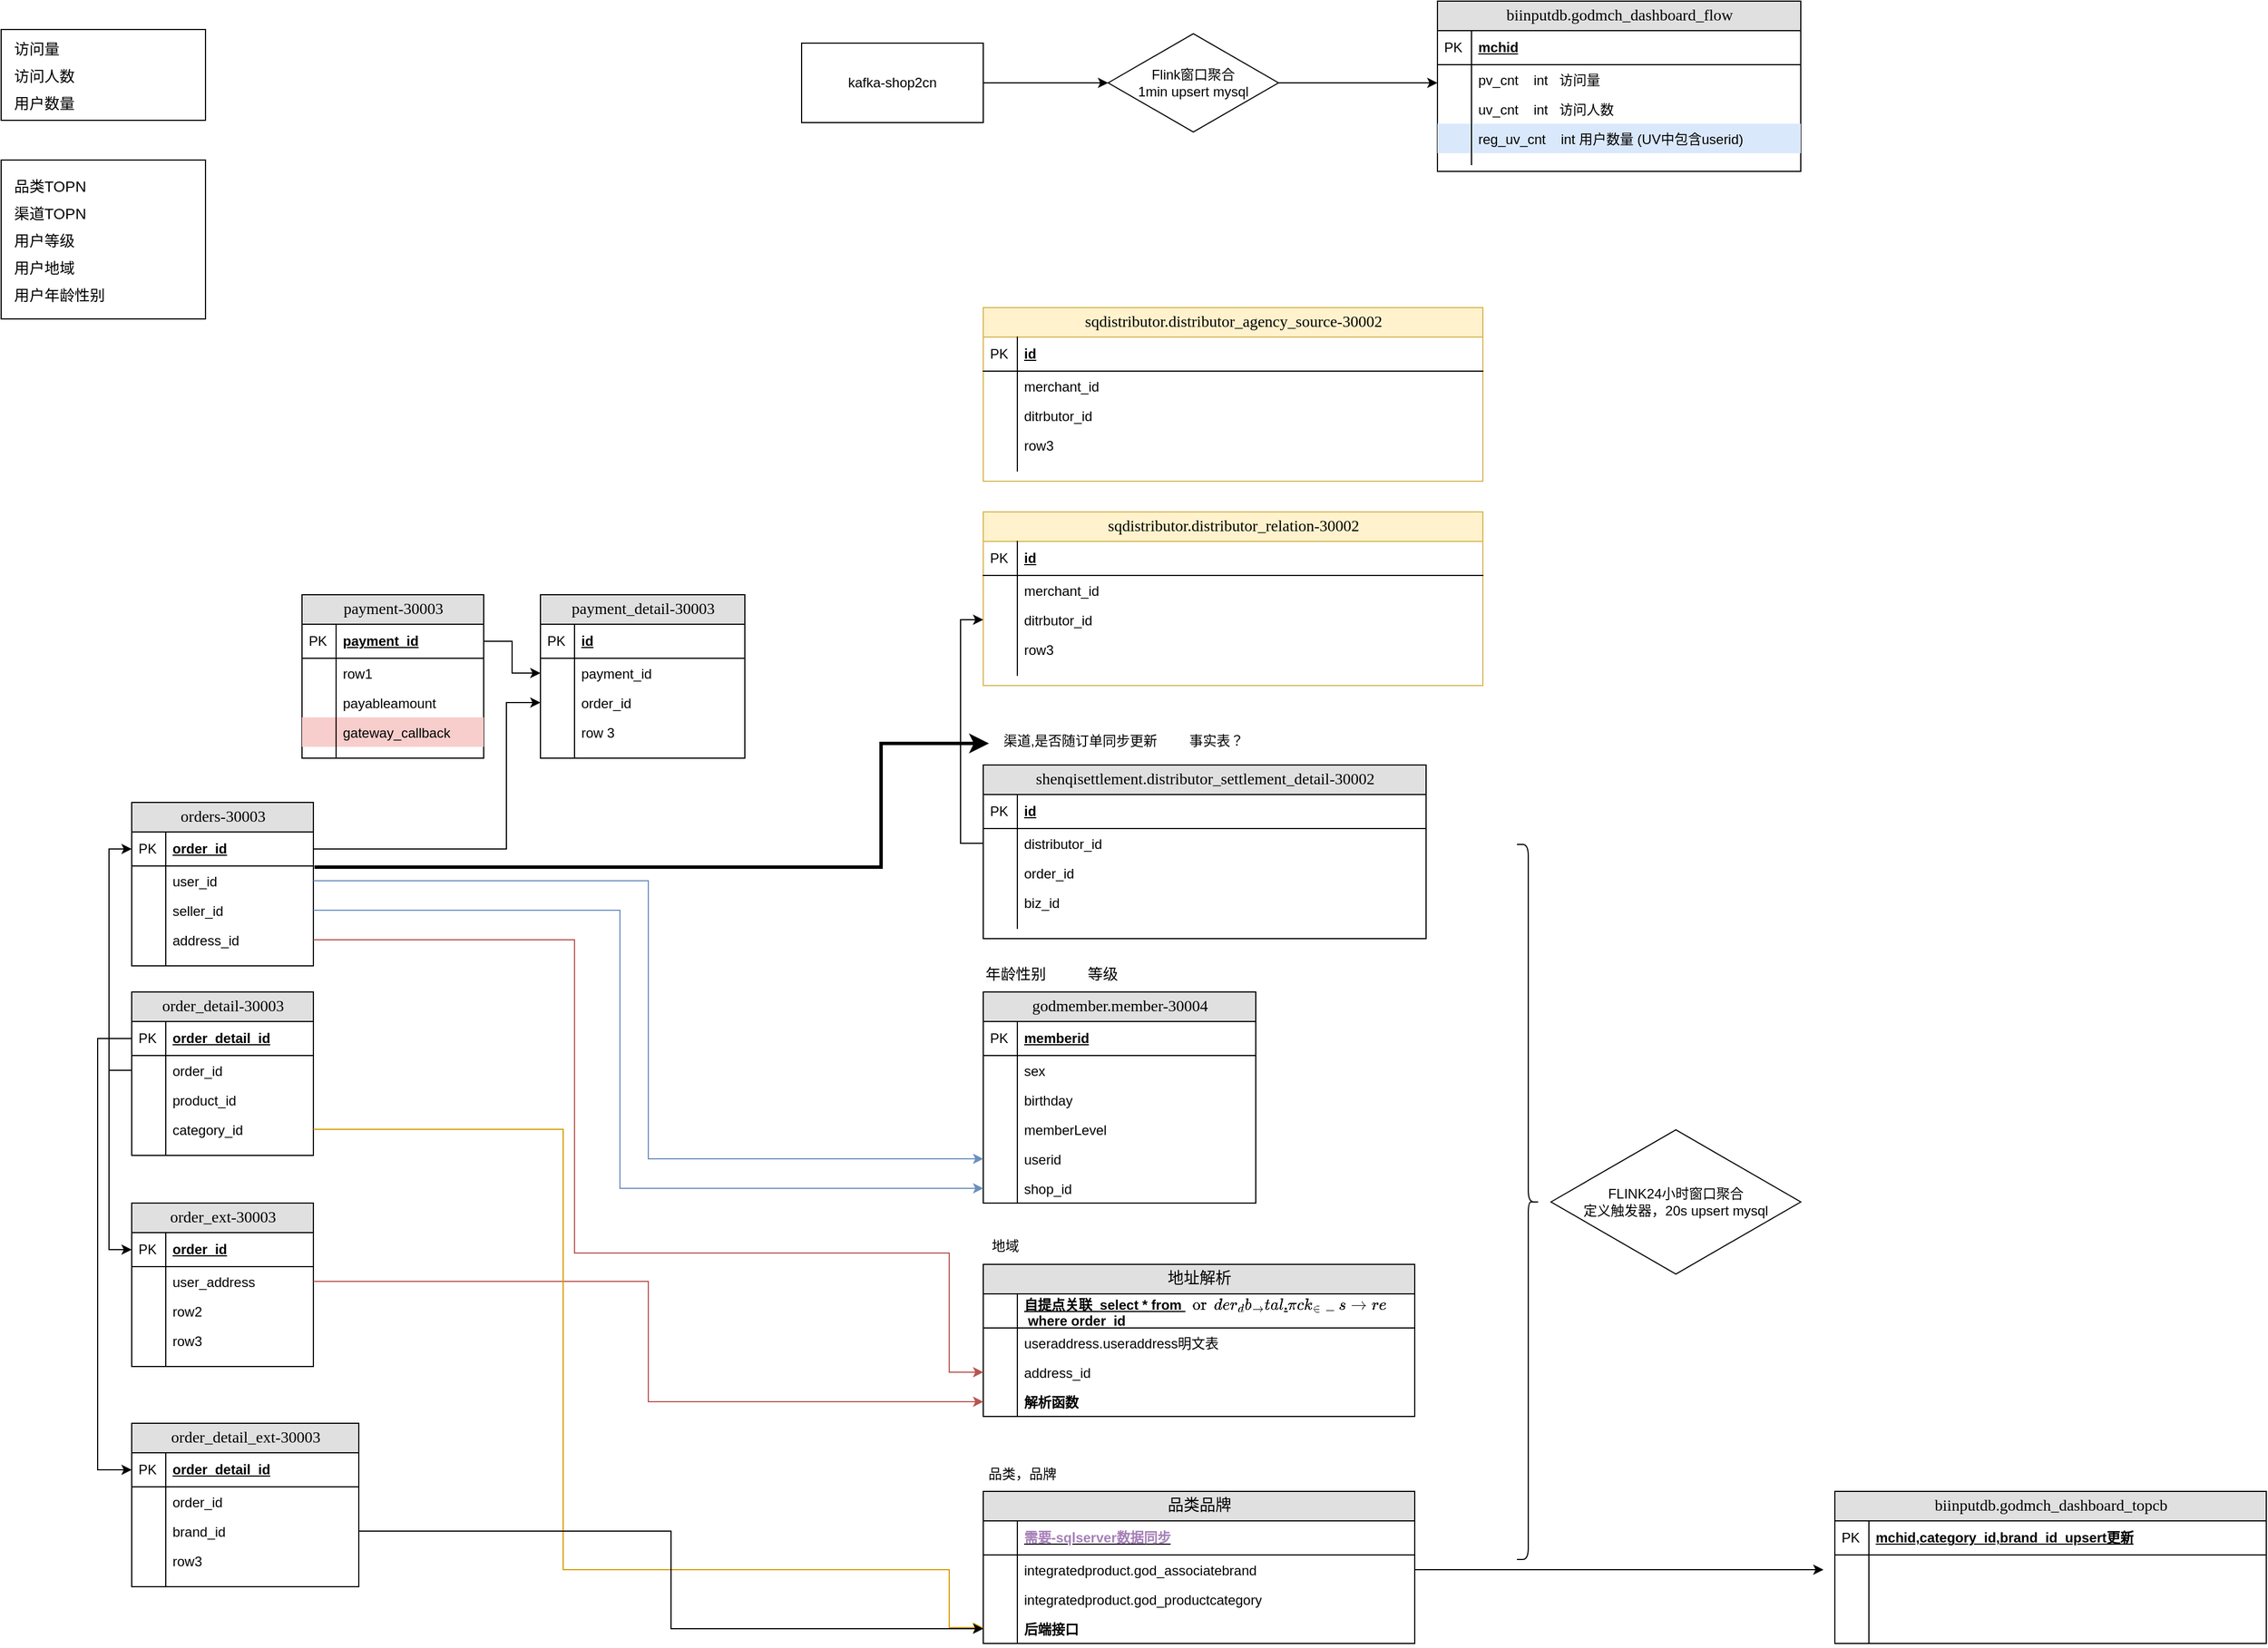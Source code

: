 <mxfile version="20.8.4" type="github">
  <diagram name="Page-1" id="e56a1550-8fbb-45ad-956c-1786394a9013">
    <mxGraphModel dx="1202" dy="670" grid="1" gridSize="10" guides="1" tooltips="1" connect="1" arrows="1" fold="1" page="1" pageScale="1" pageWidth="1100" pageHeight="850" background="none" math="0" shadow="0">
      <root>
        <mxCell id="0" />
        <mxCell id="1" parent="0" />
        <mxCell id="2e49270ec7c68f3f-80" value="order_detail-30003" style="swimlane;html=1;fontStyle=0;childLayout=stackLayout;horizontal=1;startSize=26;fillColor=#e0e0e0;horizontalStack=0;resizeParent=1;resizeLast=0;collapsible=1;marginBottom=0;swimlaneFillColor=#ffffff;align=center;rounded=0;shadow=0;comic=0;labelBackgroundColor=none;strokeWidth=1;fontFamily=Verdana;fontSize=14" parent="1" vertex="1">
          <mxGeometry x="200" y="903" width="160" height="144" as="geometry" />
        </mxCell>
        <mxCell id="2e49270ec7c68f3f-81" value="order_detail_id" style="shape=partialRectangle;top=0;left=0;right=0;bottom=1;html=1;align=left;verticalAlign=middle;fillColor=none;spacingLeft=34;spacingRight=4;whiteSpace=wrap;overflow=hidden;rotatable=0;points=[[0,0.5],[1,0.5]];portConstraint=eastwest;dropTarget=0;fontStyle=5;" parent="2e49270ec7c68f3f-80" vertex="1">
          <mxGeometry y="26" width="160" height="30" as="geometry" />
        </mxCell>
        <mxCell id="2e49270ec7c68f3f-82" value="PK" style="shape=partialRectangle;top=0;left=0;bottom=0;html=1;fillColor=none;align=left;verticalAlign=middle;spacingLeft=4;spacingRight=4;whiteSpace=wrap;overflow=hidden;rotatable=0;points=[];portConstraint=eastwest;part=1;" parent="2e49270ec7c68f3f-81" vertex="1" connectable="0">
          <mxGeometry width="30" height="30" as="geometry" />
        </mxCell>
        <mxCell id="2e49270ec7c68f3f-83" value="order_id" style="shape=partialRectangle;top=0;left=0;right=0;bottom=0;html=1;align=left;verticalAlign=top;fillColor=none;spacingLeft=34;spacingRight=4;whiteSpace=wrap;overflow=hidden;rotatable=0;points=[[0,0.5],[1,0.5]];portConstraint=eastwest;dropTarget=0;" parent="2e49270ec7c68f3f-80" vertex="1">
          <mxGeometry y="56" width="160" height="26" as="geometry" />
        </mxCell>
        <mxCell id="2e49270ec7c68f3f-84" value="" style="shape=partialRectangle;top=0;left=0;bottom=0;html=1;fillColor=none;align=left;verticalAlign=top;spacingLeft=4;spacingRight=4;whiteSpace=wrap;overflow=hidden;rotatable=0;points=[];portConstraint=eastwest;part=1;" parent="2e49270ec7c68f3f-83" vertex="1" connectable="0">
          <mxGeometry width="30" height="26" as="geometry" />
        </mxCell>
        <mxCell id="2e49270ec7c68f3f-85" value="product_id" style="shape=partialRectangle;top=0;left=0;right=0;bottom=0;html=1;align=left;verticalAlign=top;fillColor=none;spacingLeft=34;spacingRight=4;whiteSpace=wrap;overflow=hidden;rotatable=0;points=[[0,0.5],[1,0.5]];portConstraint=eastwest;dropTarget=0;" parent="2e49270ec7c68f3f-80" vertex="1">
          <mxGeometry y="82" width="160" height="26" as="geometry" />
        </mxCell>
        <mxCell id="2e49270ec7c68f3f-86" value="" style="shape=partialRectangle;top=0;left=0;bottom=0;html=1;fillColor=none;align=left;verticalAlign=top;spacingLeft=4;spacingRight=4;whiteSpace=wrap;overflow=hidden;rotatable=0;points=[];portConstraint=eastwest;part=1;" parent="2e49270ec7c68f3f-85" vertex="1" connectable="0">
          <mxGeometry width="30" height="26" as="geometry" />
        </mxCell>
        <mxCell id="2e49270ec7c68f3f-87" value="category_id" style="shape=partialRectangle;top=0;left=0;right=0;bottom=0;html=1;align=left;verticalAlign=top;fillColor=none;spacingLeft=34;spacingRight=4;whiteSpace=wrap;overflow=hidden;rotatable=0;points=[[0,0.5],[1,0.5]];portConstraint=eastwest;dropTarget=0;" parent="2e49270ec7c68f3f-80" vertex="1">
          <mxGeometry y="108" width="160" height="26" as="geometry" />
        </mxCell>
        <mxCell id="2e49270ec7c68f3f-88" value="" style="shape=partialRectangle;top=0;left=0;bottom=0;html=1;fillColor=none;align=left;verticalAlign=top;spacingLeft=4;spacingRight=4;whiteSpace=wrap;overflow=hidden;rotatable=0;points=[];portConstraint=eastwest;part=1;" parent="2e49270ec7c68f3f-87" vertex="1" connectable="0">
          <mxGeometry width="30" height="26" as="geometry" />
        </mxCell>
        <mxCell id="2e49270ec7c68f3f-89" value="" style="shape=partialRectangle;top=0;left=0;right=0;bottom=0;html=1;align=left;verticalAlign=top;fillColor=none;spacingLeft=34;spacingRight=4;whiteSpace=wrap;overflow=hidden;rotatable=0;points=[[0,0.5],[1,0.5]];portConstraint=eastwest;dropTarget=0;" parent="2e49270ec7c68f3f-80" vertex="1">
          <mxGeometry y="134" width="160" height="10" as="geometry" />
        </mxCell>
        <mxCell id="2e49270ec7c68f3f-90" value="" style="shape=partialRectangle;top=0;left=0;bottom=0;html=1;fillColor=none;align=left;verticalAlign=top;spacingLeft=4;spacingRight=4;whiteSpace=wrap;overflow=hidden;rotatable=0;points=[];portConstraint=eastwest;part=1;" parent="2e49270ec7c68f3f-89" vertex="1" connectable="0">
          <mxGeometry width="30" height="10" as="geometry" />
        </mxCell>
        <mxCell id="6KwhhLq_iFVBGHq_NyL6-12" value="" style="group;" vertex="1" connectable="0" parent="1">
          <mxGeometry x="85" y="50" width="180" height="90" as="geometry" />
        </mxCell>
        <mxCell id="6KwhhLq_iFVBGHq_NyL6-6" value="" style="rounded=0;whiteSpace=wrap;html=1;" vertex="1" parent="6KwhhLq_iFVBGHq_NyL6-12">
          <mxGeometry y="5" width="180" height="80" as="geometry" />
        </mxCell>
        <mxCell id="6KwhhLq_iFVBGHq_NyL6-8" value="&lt;table style=&quot;border-color: var(--border-color); border-collapse: collapse; table-layout: fixed; width: 0px;&quot;&gt;&lt;tbody style=&quot;border-color: var(--border-color);&quot;&gt;&lt;tr style=&quot;border-color: var(--border-color); height: 24px;&quot; height=&quot;24&quot;&gt;&lt;td style=&quot;border-color: var(--border-color); empty-cells: show; line-height: normal; vertical-align: middle; outline-width: 0px; overflow-wrap: break-word; word-break: normal; text-align: left; font-size: 10pt;&quot;&gt;&lt;font style=&quot;border-color: var(--border-color); font-size: 10pt;&quot;&gt;访问量&lt;/font&gt;&lt;/td&gt;&lt;/tr&gt;&lt;tr style=&quot;border-color: var(--border-color); height: 24px;&quot; height=&quot;24&quot;&gt;&lt;td style=&quot;border-color: var(--border-color); empty-cells: show; line-height: normal; vertical-align: middle; outline-width: 0px; overflow-wrap: break-word; word-break: normal; text-align: left; font-size: 10pt;&quot;&gt;&lt;font style=&quot;border-color: var(--border-color); font-size: 10pt;&quot;&gt;访问人数&lt;/font&gt;&lt;/td&gt;&lt;/tr&gt;&lt;tr style=&quot;border-color: var(--border-color); height: 24px;&quot; height=&quot;24&quot;&gt;&lt;td style=&quot;border-color: var(--border-color); empty-cells: show; line-height: normal; vertical-align: middle; outline-width: 0px; overflow-wrap: break-word; word-break: normal; text-align: left; font-size: 10pt;&quot;&gt;&lt;font style=&quot;border-color: var(--border-color); font-size: 10pt;&quot;&gt;用户数量&lt;/font&gt;&lt;/td&gt;&lt;/tr&gt;&lt;/tbody&gt;&lt;/table&gt;" style="text;html=1;align=center;verticalAlign=middle;resizable=0;points=[];autosize=1;strokeColor=none;fillColor=none;" vertex="1" parent="6KwhhLq_iFVBGHq_NyL6-12">
          <mxGeometry width="20" height="90" as="geometry" />
        </mxCell>
        <mxCell id="6KwhhLq_iFVBGHq_NyL6-13" value="" style="group;fillColor=#dae8fc;strokeColor=#6c8ebf;" vertex="1" connectable="0" parent="1">
          <mxGeometry x="85" y="170" width="180" height="140" as="geometry" />
        </mxCell>
        <mxCell id="6KwhhLq_iFVBGHq_NyL6-10" value="" style="rounded=0;whiteSpace=wrap;html=1;" vertex="1" parent="6KwhhLq_iFVBGHq_NyL6-13">
          <mxGeometry width="180" height="140" as="geometry" />
        </mxCell>
        <mxCell id="6KwhhLq_iFVBGHq_NyL6-11" value="&lt;table style=&quot;border-color: var(--border-color); border-collapse: collapse; table-layout: fixed; width: 0px;&quot;&gt;&lt;tbody style=&quot;border-color: var(--border-color);&quot;&gt;&lt;tr style=&quot;border-color: var(--border-color); height: 24px;&quot; height=&quot;24&quot;&gt;&lt;td style=&quot;border-color: var(--border-color); empty-cells: show; line-height: normal; vertical-align: middle; outline-width: 0px; overflow-wrap: break-word; word-break: normal; text-align: left; font-size: 10pt;&quot;&gt;&lt;font style=&quot;border-color: var(--border-color); font-size: 10pt;&quot;&gt;品类TOPN&lt;/font&gt;&lt;/td&gt;&lt;/tr&gt;&lt;tr style=&quot;border-color: var(--border-color); height: 24px;&quot; height=&quot;24&quot;&gt;&lt;td style=&quot;border-color: var(--border-color); empty-cells: show; line-height: normal; vertical-align: middle; outline-width: 0px; overflow-wrap: break-word; word-break: normal; text-align: left; font-size: 10pt;&quot;&gt;&lt;font style=&quot;border-color: var(--border-color); font-size: 10pt;&quot;&gt;渠道TOPN&lt;/font&gt;&lt;/td&gt;&lt;/tr&gt;&lt;tr style=&quot;border-color: var(--border-color); height: 24px;&quot; height=&quot;24&quot;&gt;&lt;td style=&quot;border-color: var(--border-color); empty-cells: show; line-height: normal; vertical-align: middle; outline-width: 0px; overflow-wrap: break-word; word-break: normal; text-align: left; font-size: 10pt;&quot;&gt;&lt;font style=&quot;border-color: var(--border-color); font-size: 10pt;&quot;&gt;用户等级&lt;/font&gt;&lt;/td&gt;&lt;/tr&gt;&lt;tr style=&quot;border-color: var(--border-color); height: 24px;&quot; height=&quot;24&quot;&gt;&lt;td style=&quot;border-color: var(--border-color); empty-cells: show; line-height: normal; vertical-align: middle; outline-width: 0px; overflow-wrap: break-word; word-break: normal; text-align: left; font-size: 10pt;&quot;&gt;&lt;font style=&quot;border-color: var(--border-color); font-size: 10pt;&quot;&gt;用户地域&lt;/font&gt;&lt;/td&gt;&lt;/tr&gt;&lt;tr style=&quot;border-color: var(--border-color); height: 24px;&quot; height=&quot;24&quot;&gt;&lt;td style=&quot;border-color: var(--border-color); empty-cells: show; line-height: normal; vertical-align: middle; outline-width: 0px; overflow-wrap: break-word; word-break: normal; text-align: left; font-size: 10pt;&quot;&gt;&lt;font style=&quot;border-color: var(--border-color); font-size: 10pt;&quot;&gt;用户年龄性别&lt;/font&gt;&lt;/td&gt;&lt;/tr&gt;&lt;/tbody&gt;&lt;/table&gt;" style="text;html=1;align=center;verticalAlign=middle;resizable=0;points=[];autosize=1;strokeColor=none;fillColor=none;" vertex="1" parent="6KwhhLq_iFVBGHq_NyL6-13">
          <mxGeometry y="5" width="20" height="130" as="geometry" />
        </mxCell>
        <mxCell id="6KwhhLq_iFVBGHq_NyL6-23" value="biinputdb.godmch_dashboard_flow" style="swimlane;html=1;fontStyle=0;childLayout=stackLayout;horizontal=1;startSize=26;fillColor=#e0e0e0;horizontalStack=0;resizeParent=1;resizeLast=0;collapsible=1;marginBottom=0;swimlaneFillColor=#ffffff;align=center;rounded=0;shadow=0;comic=0;labelBackgroundColor=none;strokeWidth=1;fontFamily=Verdana;fontSize=14;swimlaneLine=1;" vertex="1" parent="1">
          <mxGeometry x="1350" y="30" width="320" height="150" as="geometry" />
        </mxCell>
        <mxCell id="6KwhhLq_iFVBGHq_NyL6-24" value="mchid" style="shape=partialRectangle;top=0;left=0;right=0;bottom=1;html=1;align=left;verticalAlign=middle;fillColor=none;spacingLeft=34;spacingRight=4;whiteSpace=wrap;overflow=hidden;rotatable=0;points=[[0,0.5],[1,0.5]];portConstraint=eastwest;dropTarget=0;fontStyle=5;" vertex="1" parent="6KwhhLq_iFVBGHq_NyL6-23">
          <mxGeometry y="26" width="320" height="30" as="geometry" />
        </mxCell>
        <mxCell id="6KwhhLq_iFVBGHq_NyL6-25" value="PK" style="shape=partialRectangle;top=0;left=0;bottom=0;html=1;fillColor=none;align=left;verticalAlign=middle;spacingLeft=4;spacingRight=4;whiteSpace=wrap;overflow=hidden;rotatable=0;points=[];portConstraint=eastwest;part=1;" vertex="1" connectable="0" parent="6KwhhLq_iFVBGHq_NyL6-24">
          <mxGeometry width="30" height="30" as="geometry" />
        </mxCell>
        <mxCell id="6KwhhLq_iFVBGHq_NyL6-26" value="pv_cnt&amp;nbsp; &amp;nbsp; int&amp;nbsp; &amp;nbsp;访问量" style="shape=partialRectangle;top=0;left=0;right=0;bottom=0;html=1;align=left;verticalAlign=top;fillColor=none;spacingLeft=34;spacingRight=4;whiteSpace=wrap;overflow=hidden;rotatable=0;points=[[0,0.5],[1,0.5]];portConstraint=eastwest;dropTarget=0;" vertex="1" parent="6KwhhLq_iFVBGHq_NyL6-23">
          <mxGeometry y="56" width="320" height="26" as="geometry" />
        </mxCell>
        <mxCell id="6KwhhLq_iFVBGHq_NyL6-27" value="" style="shape=partialRectangle;top=0;left=0;bottom=0;html=1;fillColor=none;align=left;verticalAlign=top;spacingLeft=4;spacingRight=4;whiteSpace=wrap;overflow=hidden;rotatable=0;points=[];portConstraint=eastwest;part=1;" vertex="1" connectable="0" parent="6KwhhLq_iFVBGHq_NyL6-26">
          <mxGeometry width="30" height="26" as="geometry" />
        </mxCell>
        <mxCell id="6KwhhLq_iFVBGHq_NyL6-28" value="uv_cnt&amp;nbsp; &amp;nbsp; int&amp;nbsp; &amp;nbsp;访问人数" style="shape=partialRectangle;top=0;left=0;right=0;bottom=0;html=1;align=left;verticalAlign=top;fillColor=none;spacingLeft=34;spacingRight=4;whiteSpace=wrap;overflow=hidden;rotatable=0;points=[[0,0.5],[1,0.5]];portConstraint=eastwest;dropTarget=0;" vertex="1" parent="6KwhhLq_iFVBGHq_NyL6-23">
          <mxGeometry y="82" width="320" height="26" as="geometry" />
        </mxCell>
        <mxCell id="6KwhhLq_iFVBGHq_NyL6-29" value="" style="shape=partialRectangle;top=0;left=0;bottom=0;html=1;fillColor=none;align=left;verticalAlign=top;spacingLeft=4;spacingRight=4;whiteSpace=wrap;overflow=hidden;rotatable=0;points=[];portConstraint=eastwest;part=1;" vertex="1" connectable="0" parent="6KwhhLq_iFVBGHq_NyL6-28">
          <mxGeometry width="30" height="26" as="geometry" />
        </mxCell>
        <mxCell id="6KwhhLq_iFVBGHq_NyL6-30" value="reg_uv_cnt&amp;nbsp; &amp;nbsp; int 用户数量 (UV中包含userid)" style="shape=partialRectangle;top=0;left=0;right=0;bottom=0;html=1;align=left;verticalAlign=top;fillColor=#dae8fc;spacingLeft=34;spacingRight=4;whiteSpace=wrap;overflow=hidden;rotatable=0;points=[[0,0.5],[1,0.5]];portConstraint=eastwest;dropTarget=0;strokeColor=#6c8ebf;" vertex="1" parent="6KwhhLq_iFVBGHq_NyL6-23">
          <mxGeometry y="108" width="320" height="26" as="geometry" />
        </mxCell>
        <mxCell id="6KwhhLq_iFVBGHq_NyL6-31" value="" style="shape=partialRectangle;top=0;left=0;bottom=0;html=1;fillColor=none;align=left;verticalAlign=top;spacingLeft=4;spacingRight=4;whiteSpace=wrap;overflow=hidden;rotatable=0;points=[];portConstraint=eastwest;part=1;" vertex="1" connectable="0" parent="6KwhhLq_iFVBGHq_NyL6-30">
          <mxGeometry width="30" height="26" as="geometry" />
        </mxCell>
        <mxCell id="6KwhhLq_iFVBGHq_NyL6-32" value="" style="shape=partialRectangle;top=0;left=0;right=0;bottom=0;html=1;align=left;verticalAlign=top;fillColor=none;spacingLeft=34;spacingRight=4;whiteSpace=wrap;overflow=hidden;rotatable=0;points=[[0,0.5],[1,0.5]];portConstraint=eastwest;dropTarget=0;" vertex="1" parent="6KwhhLq_iFVBGHq_NyL6-23">
          <mxGeometry y="134" width="320" height="10" as="geometry" />
        </mxCell>
        <mxCell id="6KwhhLq_iFVBGHq_NyL6-33" value="" style="shape=partialRectangle;top=0;left=0;bottom=0;html=1;fillColor=none;align=left;verticalAlign=top;spacingLeft=4;spacingRight=4;whiteSpace=wrap;overflow=hidden;rotatable=0;points=[];portConstraint=eastwest;part=1;" vertex="1" connectable="0" parent="6KwhhLq_iFVBGHq_NyL6-32">
          <mxGeometry width="30" height="10" as="geometry" />
        </mxCell>
        <mxCell id="6KwhhLq_iFVBGHq_NyL6-36" value="主表" style="text;html=1;align=center;verticalAlign=middle;resizable=0;points=[];autosize=1;strokeColor=none;fillColor=none;" vertex="1" parent="1">
          <mxGeometry x="255" y="814" width="50" height="30" as="geometry" />
        </mxCell>
        <mxCell id="6KwhhLq_iFVBGHq_NyL6-37" value="orders-30003" style="swimlane;html=1;fontStyle=0;childLayout=stackLayout;horizontal=1;startSize=26;fillColor=#e0e0e0;horizontalStack=0;resizeParent=1;resizeLast=0;collapsible=1;marginBottom=0;swimlaneFillColor=#ffffff;align=center;rounded=0;shadow=0;comic=0;labelBackgroundColor=none;strokeWidth=1;fontFamily=Verdana;fontSize=14" vertex="1" parent="1">
          <mxGeometry x="200" y="736" width="160" height="144" as="geometry" />
        </mxCell>
        <mxCell id="6KwhhLq_iFVBGHq_NyL6-38" value="order_id" style="shape=partialRectangle;top=0;left=0;right=0;bottom=1;html=1;align=left;verticalAlign=middle;fillColor=none;spacingLeft=34;spacingRight=4;whiteSpace=wrap;overflow=hidden;rotatable=0;points=[[0,0.5],[1,0.5]];portConstraint=eastwest;dropTarget=0;fontStyle=5;" vertex="1" parent="6KwhhLq_iFVBGHq_NyL6-37">
          <mxGeometry y="26" width="160" height="30" as="geometry" />
        </mxCell>
        <mxCell id="6KwhhLq_iFVBGHq_NyL6-39" value="PK" style="shape=partialRectangle;top=0;left=0;bottom=0;html=1;fillColor=none;align=left;verticalAlign=middle;spacingLeft=4;spacingRight=4;whiteSpace=wrap;overflow=hidden;rotatable=0;points=[];portConstraint=eastwest;part=1;" vertex="1" connectable="0" parent="6KwhhLq_iFVBGHq_NyL6-38">
          <mxGeometry width="30" height="30" as="geometry" />
        </mxCell>
        <mxCell id="6KwhhLq_iFVBGHq_NyL6-40" value="user_id" style="shape=partialRectangle;top=0;left=0;right=0;bottom=0;html=1;align=left;verticalAlign=top;fillColor=none;spacingLeft=34;spacingRight=4;whiteSpace=wrap;overflow=hidden;rotatable=0;points=[[0,0.5],[1,0.5]];portConstraint=eastwest;dropTarget=0;" vertex="1" parent="6KwhhLq_iFVBGHq_NyL6-37">
          <mxGeometry y="56" width="160" height="26" as="geometry" />
        </mxCell>
        <mxCell id="6KwhhLq_iFVBGHq_NyL6-41" value="" style="shape=partialRectangle;top=0;left=0;bottom=0;html=1;fillColor=none;align=left;verticalAlign=top;spacingLeft=4;spacingRight=4;whiteSpace=wrap;overflow=hidden;rotatable=0;points=[];portConstraint=eastwest;part=1;" vertex="1" connectable="0" parent="6KwhhLq_iFVBGHq_NyL6-40">
          <mxGeometry width="30" height="26" as="geometry" />
        </mxCell>
        <mxCell id="6KwhhLq_iFVBGHq_NyL6-42" value="seller_id" style="shape=partialRectangle;top=0;left=0;right=0;bottom=0;html=1;align=left;verticalAlign=top;fillColor=none;spacingLeft=34;spacingRight=4;whiteSpace=wrap;overflow=hidden;rotatable=0;points=[[0,0.5],[1,0.5]];portConstraint=eastwest;dropTarget=0;" vertex="1" parent="6KwhhLq_iFVBGHq_NyL6-37">
          <mxGeometry y="82" width="160" height="26" as="geometry" />
        </mxCell>
        <mxCell id="6KwhhLq_iFVBGHq_NyL6-43" value="" style="shape=partialRectangle;top=0;left=0;bottom=0;html=1;fillColor=none;align=left;verticalAlign=top;spacingLeft=4;spacingRight=4;whiteSpace=wrap;overflow=hidden;rotatable=0;points=[];portConstraint=eastwest;part=1;" vertex="1" connectable="0" parent="6KwhhLq_iFVBGHq_NyL6-42">
          <mxGeometry width="30" height="26" as="geometry" />
        </mxCell>
        <mxCell id="6KwhhLq_iFVBGHq_NyL6-44" value="address_id" style="shape=partialRectangle;top=0;left=0;right=0;bottom=0;html=1;align=left;verticalAlign=top;fillColor=none;spacingLeft=34;spacingRight=4;whiteSpace=wrap;overflow=hidden;rotatable=0;points=[[0,0.5],[1,0.5]];portConstraint=eastwest;dropTarget=0;" vertex="1" parent="6KwhhLq_iFVBGHq_NyL6-37">
          <mxGeometry y="108" width="160" height="26" as="geometry" />
        </mxCell>
        <mxCell id="6KwhhLq_iFVBGHq_NyL6-45" value="" style="shape=partialRectangle;top=0;left=0;bottom=0;html=1;fillColor=none;align=left;verticalAlign=top;spacingLeft=4;spacingRight=4;whiteSpace=wrap;overflow=hidden;rotatable=0;points=[];portConstraint=eastwest;part=1;" vertex="1" connectable="0" parent="6KwhhLq_iFVBGHq_NyL6-44">
          <mxGeometry width="30" height="26" as="geometry" />
        </mxCell>
        <mxCell id="6KwhhLq_iFVBGHq_NyL6-46" value="" style="shape=partialRectangle;top=0;left=0;right=0;bottom=0;html=1;align=left;verticalAlign=top;fillColor=none;spacingLeft=34;spacingRight=4;whiteSpace=wrap;overflow=hidden;rotatable=0;points=[[0,0.5],[1,0.5]];portConstraint=eastwest;dropTarget=0;" vertex="1" parent="6KwhhLq_iFVBGHq_NyL6-37">
          <mxGeometry y="134" width="160" height="10" as="geometry" />
        </mxCell>
        <mxCell id="6KwhhLq_iFVBGHq_NyL6-47" value="" style="shape=partialRectangle;top=0;left=0;bottom=0;html=1;fillColor=none;align=left;verticalAlign=top;spacingLeft=4;spacingRight=4;whiteSpace=wrap;overflow=hidden;rotatable=0;points=[];portConstraint=eastwest;part=1;" vertex="1" connectable="0" parent="6KwhhLq_iFVBGHq_NyL6-46">
          <mxGeometry width="30" height="10" as="geometry" />
        </mxCell>
        <mxCell id="6KwhhLq_iFVBGHq_NyL6-48" value="payment-30003" style="swimlane;html=1;fontStyle=0;childLayout=stackLayout;horizontal=1;startSize=26;fillColor=#e0e0e0;horizontalStack=0;resizeParent=1;resizeLast=0;collapsible=1;marginBottom=0;swimlaneFillColor=#ffffff;align=center;rounded=0;shadow=0;comic=0;labelBackgroundColor=none;strokeWidth=1;fontFamily=Verdana;fontSize=14" vertex="1" parent="1">
          <mxGeometry x="350" y="553" width="160" height="144" as="geometry">
            <mxRectangle x="260" y="220" width="100" height="30" as="alternateBounds" />
          </mxGeometry>
        </mxCell>
        <mxCell id="6KwhhLq_iFVBGHq_NyL6-49" value="payment_id" style="shape=partialRectangle;top=0;left=0;right=0;bottom=1;html=1;align=left;verticalAlign=middle;fillColor=none;spacingLeft=34;spacingRight=4;whiteSpace=wrap;overflow=hidden;rotatable=0;points=[[0,0.5],[1,0.5]];portConstraint=eastwest;dropTarget=0;fontStyle=5;" vertex="1" parent="6KwhhLq_iFVBGHq_NyL6-48">
          <mxGeometry y="26" width="160" height="30" as="geometry" />
        </mxCell>
        <mxCell id="6KwhhLq_iFVBGHq_NyL6-50" value="PK" style="shape=partialRectangle;top=0;left=0;bottom=0;html=1;fillColor=none;align=left;verticalAlign=middle;spacingLeft=4;spacingRight=4;whiteSpace=wrap;overflow=hidden;rotatable=0;points=[];portConstraint=eastwest;part=1;" vertex="1" connectable="0" parent="6KwhhLq_iFVBGHq_NyL6-49">
          <mxGeometry width="30" height="30" as="geometry" />
        </mxCell>
        <mxCell id="6KwhhLq_iFVBGHq_NyL6-51" value="row1" style="shape=partialRectangle;top=0;left=0;right=0;bottom=0;html=1;align=left;verticalAlign=top;fillColor=none;spacingLeft=34;spacingRight=4;whiteSpace=wrap;overflow=hidden;rotatable=0;points=[[0,0.5],[1,0.5]];portConstraint=eastwest;dropTarget=0;" vertex="1" parent="6KwhhLq_iFVBGHq_NyL6-48">
          <mxGeometry y="56" width="160" height="26" as="geometry" />
        </mxCell>
        <mxCell id="6KwhhLq_iFVBGHq_NyL6-52" value="" style="shape=partialRectangle;top=0;left=0;bottom=0;html=1;fillColor=none;align=left;verticalAlign=top;spacingLeft=4;spacingRight=4;whiteSpace=wrap;overflow=hidden;rotatable=0;points=[];portConstraint=eastwest;part=1;" vertex="1" connectable="0" parent="6KwhhLq_iFVBGHq_NyL6-51">
          <mxGeometry width="30" height="26" as="geometry" />
        </mxCell>
        <mxCell id="6KwhhLq_iFVBGHq_NyL6-53" value="payableamount" style="shape=partialRectangle;top=0;left=0;right=0;bottom=0;html=1;align=left;verticalAlign=top;fillColor=none;spacingLeft=34;spacingRight=4;whiteSpace=wrap;overflow=hidden;rotatable=0;points=[[0,0.5],[1,0.5]];portConstraint=eastwest;dropTarget=0;" vertex="1" parent="6KwhhLq_iFVBGHq_NyL6-48">
          <mxGeometry y="82" width="160" height="26" as="geometry" />
        </mxCell>
        <mxCell id="6KwhhLq_iFVBGHq_NyL6-54" value="" style="shape=partialRectangle;top=0;left=0;bottom=0;html=1;fillColor=none;align=left;verticalAlign=top;spacingLeft=4;spacingRight=4;whiteSpace=wrap;overflow=hidden;rotatable=0;points=[];portConstraint=eastwest;part=1;" vertex="1" connectable="0" parent="6KwhhLq_iFVBGHq_NyL6-53">
          <mxGeometry width="30" height="26" as="geometry" />
        </mxCell>
        <mxCell id="6KwhhLq_iFVBGHq_NyL6-55" value="gateway_callback&amp;nbsp;" style="shape=partialRectangle;top=0;left=0;right=0;bottom=0;html=1;align=left;verticalAlign=top;fillColor=#f8cecc;spacingLeft=34;spacingRight=4;whiteSpace=wrap;overflow=hidden;rotatable=0;points=[[0,0.5],[1,0.5]];portConstraint=eastwest;dropTarget=0;strokeColor=#b85450;" vertex="1" parent="6KwhhLq_iFVBGHq_NyL6-48">
          <mxGeometry y="108" width="160" height="26" as="geometry" />
        </mxCell>
        <mxCell id="6KwhhLq_iFVBGHq_NyL6-56" value="" style="shape=partialRectangle;top=0;left=0;bottom=0;html=1;fillColor=none;align=left;verticalAlign=top;spacingLeft=4;spacingRight=4;whiteSpace=wrap;overflow=hidden;rotatable=0;points=[];portConstraint=eastwest;part=1;" vertex="1" connectable="0" parent="6KwhhLq_iFVBGHq_NyL6-55">
          <mxGeometry width="30" height="26" as="geometry" />
        </mxCell>
        <mxCell id="6KwhhLq_iFVBGHq_NyL6-57" value="" style="shape=partialRectangle;top=0;left=0;right=0;bottom=0;html=1;align=left;verticalAlign=top;fillColor=none;spacingLeft=34;spacingRight=4;whiteSpace=wrap;overflow=hidden;rotatable=0;points=[[0,0.5],[1,0.5]];portConstraint=eastwest;dropTarget=0;" vertex="1" parent="6KwhhLq_iFVBGHq_NyL6-48">
          <mxGeometry y="134" width="160" height="10" as="geometry" />
        </mxCell>
        <mxCell id="6KwhhLq_iFVBGHq_NyL6-58" value="" style="shape=partialRectangle;top=0;left=0;bottom=0;html=1;fillColor=none;align=left;verticalAlign=top;spacingLeft=4;spacingRight=4;whiteSpace=wrap;overflow=hidden;rotatable=0;points=[];portConstraint=eastwest;part=1;" vertex="1" connectable="0" parent="6KwhhLq_iFVBGHq_NyL6-57">
          <mxGeometry width="30" height="10" as="geometry" />
        </mxCell>
        <mxCell id="6KwhhLq_iFVBGHq_NyL6-59" value="payment_detail-30003" style="swimlane;html=1;fontStyle=0;childLayout=stackLayout;horizontal=1;startSize=26;fillColor=#e0e0e0;horizontalStack=0;resizeParent=1;resizeLast=0;collapsible=1;marginBottom=0;swimlaneFillColor=#ffffff;align=center;rounded=0;shadow=0;comic=0;labelBackgroundColor=none;strokeWidth=1;fontFamily=Verdana;fontSize=14" vertex="1" parent="1">
          <mxGeometry x="560" y="553" width="180" height="144" as="geometry" />
        </mxCell>
        <mxCell id="6KwhhLq_iFVBGHq_NyL6-60" value="id" style="shape=partialRectangle;top=0;left=0;right=0;bottom=1;html=1;align=left;verticalAlign=middle;fillColor=none;spacingLeft=34;spacingRight=4;whiteSpace=wrap;overflow=hidden;rotatable=0;points=[[0,0.5],[1,0.5]];portConstraint=eastwest;dropTarget=0;fontStyle=5;" vertex="1" parent="6KwhhLq_iFVBGHq_NyL6-59">
          <mxGeometry y="26" width="180" height="30" as="geometry" />
        </mxCell>
        <mxCell id="6KwhhLq_iFVBGHq_NyL6-61" value="PK" style="shape=partialRectangle;top=0;left=0;bottom=0;html=1;fillColor=none;align=left;verticalAlign=middle;spacingLeft=4;spacingRight=4;whiteSpace=wrap;overflow=hidden;rotatable=0;points=[];portConstraint=eastwest;part=1;" vertex="1" connectable="0" parent="6KwhhLq_iFVBGHq_NyL6-60">
          <mxGeometry width="30" height="30" as="geometry" />
        </mxCell>
        <mxCell id="6KwhhLq_iFVBGHq_NyL6-62" value="payment_id" style="shape=partialRectangle;top=0;left=0;right=0;bottom=0;html=1;align=left;verticalAlign=top;fillColor=none;spacingLeft=34;spacingRight=4;whiteSpace=wrap;overflow=hidden;rotatable=0;points=[[0,0.5],[1,0.5]];portConstraint=eastwest;dropTarget=0;" vertex="1" parent="6KwhhLq_iFVBGHq_NyL6-59">
          <mxGeometry y="56" width="180" height="26" as="geometry" />
        </mxCell>
        <mxCell id="6KwhhLq_iFVBGHq_NyL6-63" value="" style="shape=partialRectangle;top=0;left=0;bottom=0;html=1;fillColor=none;align=left;verticalAlign=top;spacingLeft=4;spacingRight=4;whiteSpace=wrap;overflow=hidden;rotatable=0;points=[];portConstraint=eastwest;part=1;" vertex="1" connectable="0" parent="6KwhhLq_iFVBGHq_NyL6-62">
          <mxGeometry width="30" height="26" as="geometry" />
        </mxCell>
        <mxCell id="6KwhhLq_iFVBGHq_NyL6-64" value="order_id" style="shape=partialRectangle;top=0;left=0;right=0;bottom=0;html=1;align=left;verticalAlign=top;fillColor=none;spacingLeft=34;spacingRight=4;whiteSpace=wrap;overflow=hidden;rotatable=0;points=[[0,0.5],[1,0.5]];portConstraint=eastwest;dropTarget=0;" vertex="1" parent="6KwhhLq_iFVBGHq_NyL6-59">
          <mxGeometry y="82" width="180" height="26" as="geometry" />
        </mxCell>
        <mxCell id="6KwhhLq_iFVBGHq_NyL6-65" value="" style="shape=partialRectangle;top=0;left=0;bottom=0;html=1;fillColor=none;align=left;verticalAlign=top;spacingLeft=4;spacingRight=4;whiteSpace=wrap;overflow=hidden;rotatable=0;points=[];portConstraint=eastwest;part=1;" vertex="1" connectable="0" parent="6KwhhLq_iFVBGHq_NyL6-64">
          <mxGeometry width="30" height="26" as="geometry" />
        </mxCell>
        <mxCell id="6KwhhLq_iFVBGHq_NyL6-66" value="row 3" style="shape=partialRectangle;top=0;left=0;right=0;bottom=0;html=1;align=left;verticalAlign=top;fillColor=none;spacingLeft=34;spacingRight=4;whiteSpace=wrap;overflow=hidden;rotatable=0;points=[[0,0.5],[1,0.5]];portConstraint=eastwest;dropTarget=0;" vertex="1" parent="6KwhhLq_iFVBGHq_NyL6-59">
          <mxGeometry y="108" width="180" height="26" as="geometry" />
        </mxCell>
        <mxCell id="6KwhhLq_iFVBGHq_NyL6-67" value="" style="shape=partialRectangle;top=0;left=0;bottom=0;html=1;fillColor=none;align=left;verticalAlign=top;spacingLeft=4;spacingRight=4;whiteSpace=wrap;overflow=hidden;rotatable=0;points=[];portConstraint=eastwest;part=1;" vertex="1" connectable="0" parent="6KwhhLq_iFVBGHq_NyL6-66">
          <mxGeometry width="30" height="26" as="geometry" />
        </mxCell>
        <mxCell id="6KwhhLq_iFVBGHq_NyL6-68" value="" style="shape=partialRectangle;top=0;left=0;right=0;bottom=0;html=1;align=left;verticalAlign=top;fillColor=none;spacingLeft=34;spacingRight=4;whiteSpace=wrap;overflow=hidden;rotatable=0;points=[[0,0.5],[1,0.5]];portConstraint=eastwest;dropTarget=0;" vertex="1" parent="6KwhhLq_iFVBGHq_NyL6-59">
          <mxGeometry y="134" width="180" height="10" as="geometry" />
        </mxCell>
        <mxCell id="6KwhhLq_iFVBGHq_NyL6-69" value="" style="shape=partialRectangle;top=0;left=0;bottom=0;html=1;fillColor=none;align=left;verticalAlign=top;spacingLeft=4;spacingRight=4;whiteSpace=wrap;overflow=hidden;rotatable=0;points=[];portConstraint=eastwest;part=1;" vertex="1" connectable="0" parent="6KwhhLq_iFVBGHq_NyL6-68">
          <mxGeometry width="30" height="10" as="geometry" />
        </mxCell>
        <mxCell id="6KwhhLq_iFVBGHq_NyL6-72" style="edgeStyle=orthogonalEdgeStyle;rounded=0;orthogonalLoop=1;jettySize=auto;html=1;exitX=1;exitY=0.5;exitDx=0;exitDy=0;" edge="1" parent="1" source="6KwhhLq_iFVBGHq_NyL6-49" target="6KwhhLq_iFVBGHq_NyL6-62">
          <mxGeometry relative="1" as="geometry" />
        </mxCell>
        <mxCell id="6KwhhLq_iFVBGHq_NyL6-79" style="edgeStyle=orthogonalEdgeStyle;rounded=0;orthogonalLoop=1;jettySize=auto;html=1;exitX=0;exitY=0.5;exitDx=0;exitDy=0;entryX=0;entryY=0.5;entryDx=0;entryDy=0;" edge="1" parent="1" source="2e49270ec7c68f3f-83" target="6KwhhLq_iFVBGHq_NyL6-38">
          <mxGeometry relative="1" as="geometry" />
        </mxCell>
        <mxCell id="6KwhhLq_iFVBGHq_NyL6-81" value="shenqisettlement.distributor_settlement_detail-30002" style="swimlane;html=1;fontStyle=0;childLayout=stackLayout;horizontal=1;startSize=26;fillColor=#e0e0e0;horizontalStack=0;resizeParent=1;resizeLast=0;collapsible=1;marginBottom=0;swimlaneFillColor=#ffffff;align=center;rounded=0;shadow=0;comic=0;labelBackgroundColor=none;strokeWidth=1;fontFamily=Verdana;fontSize=14" vertex="1" parent="1">
          <mxGeometry x="950" y="703" width="390" height="153" as="geometry" />
        </mxCell>
        <mxCell id="6KwhhLq_iFVBGHq_NyL6-82" value="id" style="shape=partialRectangle;top=0;left=0;right=0;bottom=1;html=1;align=left;verticalAlign=middle;fillColor=none;spacingLeft=34;spacingRight=4;whiteSpace=wrap;overflow=hidden;rotatable=0;points=[[0,0.5],[1,0.5]];portConstraint=eastwest;dropTarget=0;fontStyle=5;" vertex="1" parent="6KwhhLq_iFVBGHq_NyL6-81">
          <mxGeometry y="26" width="390" height="30" as="geometry" />
        </mxCell>
        <mxCell id="6KwhhLq_iFVBGHq_NyL6-83" value="PK" style="shape=partialRectangle;top=0;left=0;bottom=0;html=1;fillColor=none;align=left;verticalAlign=middle;spacingLeft=4;spacingRight=4;whiteSpace=wrap;overflow=hidden;rotatable=0;points=[];portConstraint=eastwest;part=1;" vertex="1" connectable="0" parent="6KwhhLq_iFVBGHq_NyL6-82">
          <mxGeometry width="30" height="30" as="geometry" />
        </mxCell>
        <mxCell id="6KwhhLq_iFVBGHq_NyL6-84" value="distributor_id" style="shape=partialRectangle;top=0;left=0;right=0;bottom=0;html=1;align=left;verticalAlign=top;fillColor=none;spacingLeft=34;spacingRight=4;whiteSpace=wrap;overflow=hidden;rotatable=0;points=[[0,0.5],[1,0.5]];portConstraint=eastwest;dropTarget=0;" vertex="1" parent="6KwhhLq_iFVBGHq_NyL6-81">
          <mxGeometry y="56" width="390" height="26" as="geometry" />
        </mxCell>
        <mxCell id="6KwhhLq_iFVBGHq_NyL6-85" value="" style="shape=partialRectangle;top=0;left=0;bottom=0;html=1;fillColor=none;align=left;verticalAlign=top;spacingLeft=4;spacingRight=4;whiteSpace=wrap;overflow=hidden;rotatable=0;points=[];portConstraint=eastwest;part=1;" vertex="1" connectable="0" parent="6KwhhLq_iFVBGHq_NyL6-84">
          <mxGeometry width="30" height="26" as="geometry" />
        </mxCell>
        <mxCell id="6KwhhLq_iFVBGHq_NyL6-86" value="order_id" style="shape=partialRectangle;top=0;left=0;right=0;bottom=0;html=1;align=left;verticalAlign=top;fillColor=none;spacingLeft=34;spacingRight=4;whiteSpace=wrap;overflow=hidden;rotatable=0;points=[[0,0.5],[1,0.5]];portConstraint=eastwest;dropTarget=0;" vertex="1" parent="6KwhhLq_iFVBGHq_NyL6-81">
          <mxGeometry y="82" width="390" height="26" as="geometry" />
        </mxCell>
        <mxCell id="6KwhhLq_iFVBGHq_NyL6-87" value="" style="shape=partialRectangle;top=0;left=0;bottom=0;html=1;fillColor=none;align=left;verticalAlign=top;spacingLeft=4;spacingRight=4;whiteSpace=wrap;overflow=hidden;rotatable=0;points=[];portConstraint=eastwest;part=1;" vertex="1" connectable="0" parent="6KwhhLq_iFVBGHq_NyL6-86">
          <mxGeometry width="30" height="26" as="geometry" />
        </mxCell>
        <mxCell id="6KwhhLq_iFVBGHq_NyL6-88" value="biz_id" style="shape=partialRectangle;top=0;left=0;right=0;bottom=0;html=1;align=left;verticalAlign=top;fillColor=none;spacingLeft=34;spacingRight=4;whiteSpace=wrap;overflow=hidden;rotatable=0;points=[[0,0.5],[1,0.5]];portConstraint=eastwest;dropTarget=0;" vertex="1" parent="6KwhhLq_iFVBGHq_NyL6-81">
          <mxGeometry y="108" width="390" height="26" as="geometry" />
        </mxCell>
        <mxCell id="6KwhhLq_iFVBGHq_NyL6-89" value="" style="shape=partialRectangle;top=0;left=0;bottom=0;html=1;fillColor=none;align=left;verticalAlign=top;spacingLeft=4;spacingRight=4;whiteSpace=wrap;overflow=hidden;rotatable=0;points=[];portConstraint=eastwest;part=1;" vertex="1" connectable="0" parent="6KwhhLq_iFVBGHq_NyL6-88">
          <mxGeometry width="30" height="26" as="geometry" />
        </mxCell>
        <mxCell id="6KwhhLq_iFVBGHq_NyL6-90" value="" style="shape=partialRectangle;top=0;left=0;right=0;bottom=0;html=1;align=left;verticalAlign=top;fillColor=none;spacingLeft=34;spacingRight=4;whiteSpace=wrap;overflow=hidden;rotatable=0;points=[[0,0.5],[1,0.5]];portConstraint=eastwest;dropTarget=0;" vertex="1" parent="6KwhhLq_iFVBGHq_NyL6-81">
          <mxGeometry y="134" width="390" height="10" as="geometry" />
        </mxCell>
        <mxCell id="6KwhhLq_iFVBGHq_NyL6-91" value="" style="shape=partialRectangle;top=0;left=0;bottom=0;html=1;fillColor=none;align=left;verticalAlign=top;spacingLeft=4;spacingRight=4;whiteSpace=wrap;overflow=hidden;rotatable=0;points=[];portConstraint=eastwest;part=1;" vertex="1" connectable="0" parent="6KwhhLq_iFVBGHq_NyL6-90">
          <mxGeometry width="30" height="10" as="geometry" />
        </mxCell>
        <mxCell id="6KwhhLq_iFVBGHq_NyL6-92" value="godmember.member-30004" style="swimlane;html=1;fontStyle=0;childLayout=stackLayout;horizontal=1;startSize=26;fillColor=#e0e0e0;horizontalStack=0;resizeParent=1;resizeLast=0;collapsible=1;marginBottom=0;swimlaneFillColor=#ffffff;align=center;rounded=0;shadow=0;comic=0;labelBackgroundColor=none;strokeWidth=1;fontFamily=Verdana;fontSize=14" vertex="1" parent="1">
          <mxGeometry x="950" y="903" width="240" height="186" as="geometry" />
        </mxCell>
        <mxCell id="6KwhhLq_iFVBGHq_NyL6-93" value="memberid" style="shape=partialRectangle;top=0;left=0;right=0;bottom=1;html=1;align=left;verticalAlign=middle;fillColor=none;spacingLeft=34;spacingRight=4;whiteSpace=wrap;overflow=hidden;rotatable=0;points=[[0,0.5],[1,0.5]];portConstraint=eastwest;dropTarget=0;fontStyle=5;" vertex="1" parent="6KwhhLq_iFVBGHq_NyL6-92">
          <mxGeometry y="26" width="240" height="30" as="geometry" />
        </mxCell>
        <mxCell id="6KwhhLq_iFVBGHq_NyL6-94" value="PK" style="shape=partialRectangle;top=0;left=0;bottom=0;html=1;fillColor=none;align=left;verticalAlign=middle;spacingLeft=4;spacingRight=4;whiteSpace=wrap;overflow=hidden;rotatable=0;points=[];portConstraint=eastwest;part=1;" vertex="1" connectable="0" parent="6KwhhLq_iFVBGHq_NyL6-93">
          <mxGeometry width="30" height="30" as="geometry" />
        </mxCell>
        <mxCell id="6KwhhLq_iFVBGHq_NyL6-95" value="sex" style="shape=partialRectangle;top=0;left=0;right=0;bottom=0;html=1;align=left;verticalAlign=top;fillColor=none;spacingLeft=34;spacingRight=4;whiteSpace=wrap;overflow=hidden;rotatable=0;points=[[0,0.5],[1,0.5]];portConstraint=eastwest;dropTarget=0;" vertex="1" parent="6KwhhLq_iFVBGHq_NyL6-92">
          <mxGeometry y="56" width="240" height="26" as="geometry" />
        </mxCell>
        <mxCell id="6KwhhLq_iFVBGHq_NyL6-96" value="" style="shape=partialRectangle;top=0;left=0;bottom=0;html=1;fillColor=none;align=left;verticalAlign=top;spacingLeft=4;spacingRight=4;whiteSpace=wrap;overflow=hidden;rotatable=0;points=[];portConstraint=eastwest;part=1;" vertex="1" connectable="0" parent="6KwhhLq_iFVBGHq_NyL6-95">
          <mxGeometry width="30" height="26" as="geometry" />
        </mxCell>
        <mxCell id="6KwhhLq_iFVBGHq_NyL6-97" value="birthday" style="shape=partialRectangle;top=0;left=0;right=0;bottom=0;html=1;align=left;verticalAlign=top;fillColor=none;spacingLeft=34;spacingRight=4;whiteSpace=wrap;overflow=hidden;rotatable=0;points=[[0,0.5],[1,0.5]];portConstraint=eastwest;dropTarget=0;" vertex="1" parent="6KwhhLq_iFVBGHq_NyL6-92">
          <mxGeometry y="82" width="240" height="26" as="geometry" />
        </mxCell>
        <mxCell id="6KwhhLq_iFVBGHq_NyL6-98" value="" style="shape=partialRectangle;top=0;left=0;bottom=0;html=1;fillColor=none;align=left;verticalAlign=top;spacingLeft=4;spacingRight=4;whiteSpace=wrap;overflow=hidden;rotatable=0;points=[];portConstraint=eastwest;part=1;" vertex="1" connectable="0" parent="6KwhhLq_iFVBGHq_NyL6-97">
          <mxGeometry width="30" height="26" as="geometry" />
        </mxCell>
        <mxCell id="6KwhhLq_iFVBGHq_NyL6-99" value="memberLevel" style="shape=partialRectangle;top=0;left=0;right=0;bottom=0;html=1;align=left;verticalAlign=top;fillColor=none;spacingLeft=34;spacingRight=4;whiteSpace=wrap;overflow=hidden;rotatable=0;points=[[0,0.5],[1,0.5]];portConstraint=eastwest;dropTarget=0;" vertex="1" parent="6KwhhLq_iFVBGHq_NyL6-92">
          <mxGeometry y="108" width="240" height="26" as="geometry" />
        </mxCell>
        <mxCell id="6KwhhLq_iFVBGHq_NyL6-100" value="" style="shape=partialRectangle;top=0;left=0;bottom=0;html=1;fillColor=none;align=left;verticalAlign=top;spacingLeft=4;spacingRight=4;whiteSpace=wrap;overflow=hidden;rotatable=0;points=[];portConstraint=eastwest;part=1;" vertex="1" connectable="0" parent="6KwhhLq_iFVBGHq_NyL6-99">
          <mxGeometry width="30" height="26" as="geometry" />
        </mxCell>
        <mxCell id="6KwhhLq_iFVBGHq_NyL6-103" value="userid" style="shape=partialRectangle;top=0;left=0;right=0;bottom=0;html=1;align=left;verticalAlign=top;fillColor=none;spacingLeft=34;spacingRight=4;whiteSpace=wrap;overflow=hidden;rotatable=0;points=[[0,0.5],[1,0.5]];portConstraint=eastwest;dropTarget=0;" vertex="1" parent="6KwhhLq_iFVBGHq_NyL6-92">
          <mxGeometry y="134" width="240" height="26" as="geometry" />
        </mxCell>
        <mxCell id="6KwhhLq_iFVBGHq_NyL6-104" value="" style="shape=partialRectangle;top=0;left=0;bottom=0;html=1;fillColor=none;align=left;verticalAlign=top;spacingLeft=4;spacingRight=4;whiteSpace=wrap;overflow=hidden;rotatable=0;points=[];portConstraint=eastwest;part=1;" vertex="1" connectable="0" parent="6KwhhLq_iFVBGHq_NyL6-103">
          <mxGeometry width="30" height="26" as="geometry" />
        </mxCell>
        <mxCell id="6KwhhLq_iFVBGHq_NyL6-105" value="shop_id" style="shape=partialRectangle;top=0;left=0;right=0;bottom=0;html=1;align=left;verticalAlign=top;fillColor=none;spacingLeft=34;spacingRight=4;whiteSpace=wrap;overflow=hidden;rotatable=0;points=[[0,0.5],[1,0.5]];portConstraint=eastwest;dropTarget=0;" vertex="1" parent="6KwhhLq_iFVBGHq_NyL6-92">
          <mxGeometry y="160" width="240" height="26" as="geometry" />
        </mxCell>
        <mxCell id="6KwhhLq_iFVBGHq_NyL6-106" value="" style="shape=partialRectangle;top=0;left=0;bottom=0;html=1;fillColor=none;align=left;verticalAlign=top;spacingLeft=4;spacingRight=4;whiteSpace=wrap;overflow=hidden;rotatable=0;points=[];portConstraint=eastwest;part=1;" vertex="1" connectable="0" parent="6KwhhLq_iFVBGHq_NyL6-105">
          <mxGeometry width="30" height="26" as="geometry" />
        </mxCell>
        <mxCell id="6KwhhLq_iFVBGHq_NyL6-107" style="edgeStyle=orthogonalEdgeStyle;rounded=0;orthogonalLoop=1;jettySize=auto;html=1;exitX=1;exitY=0.5;exitDx=0;exitDy=0;entryX=0;entryY=0.5;entryDx=0;entryDy=0;fillColor=#dae8fc;strokeColor=#6c8ebf;" edge="1" parent="1" source="6KwhhLq_iFVBGHq_NyL6-40" target="6KwhhLq_iFVBGHq_NyL6-103">
          <mxGeometry relative="1" as="geometry" />
        </mxCell>
        <mxCell id="6KwhhLq_iFVBGHq_NyL6-108" value="地址解析" style="swimlane;html=1;fontStyle=0;childLayout=stackLayout;horizontal=1;startSize=26;fillColor=#e0e0e0;horizontalStack=0;resizeParent=1;resizeLast=0;collapsible=1;marginBottom=0;swimlaneFillColor=#ffffff;align=center;rounded=0;shadow=0;comic=0;labelBackgroundColor=none;strokeWidth=1;fontFamily=Verdana;fontSize=14" vertex="1" parent="1">
          <mxGeometry x="950" y="1143" width="380" height="134" as="geometry" />
        </mxCell>
        <mxCell id="6KwhhLq_iFVBGHq_NyL6-109" value="自提点关联&amp;nbsp;&amp;nbsp;select&amp;nbsp;*&amp;nbsp;from&amp;nbsp;`order_db_total`.`pick_in_store`&amp;nbsp;where&amp;nbsp;order_id&amp;nbsp;" style="shape=partialRectangle;top=0;left=0;right=0;bottom=1;html=1;align=left;verticalAlign=middle;fillColor=none;spacingLeft=34;spacingRight=4;whiteSpace=wrap;overflow=hidden;rotatable=0;points=[[0,0.5],[1,0.5]];portConstraint=eastwest;dropTarget=0;fontStyle=5;" vertex="1" parent="6KwhhLq_iFVBGHq_NyL6-108">
          <mxGeometry y="26" width="380" height="30" as="geometry" />
        </mxCell>
        <mxCell id="6KwhhLq_iFVBGHq_NyL6-110" value="" style="shape=partialRectangle;top=0;left=0;bottom=0;html=1;fillColor=none;align=left;verticalAlign=middle;spacingLeft=4;spacingRight=4;whiteSpace=wrap;overflow=hidden;rotatable=0;points=[];portConstraint=eastwest;part=1;" vertex="1" connectable="0" parent="6KwhhLq_iFVBGHq_NyL6-109">
          <mxGeometry width="30" height="30" as="geometry" />
        </mxCell>
        <mxCell id="6KwhhLq_iFVBGHq_NyL6-111" value="useraddress.useraddress明文表&lt;br&gt;" style="shape=partialRectangle;top=0;left=0;right=0;bottom=0;html=1;align=left;verticalAlign=top;fillColor=none;spacingLeft=34;spacingRight=4;whiteSpace=wrap;overflow=hidden;rotatable=0;points=[[0,0.5],[1,0.5]];portConstraint=eastwest;dropTarget=0;" vertex="1" parent="6KwhhLq_iFVBGHq_NyL6-108">
          <mxGeometry y="56" width="380" height="26" as="geometry" />
        </mxCell>
        <mxCell id="6KwhhLq_iFVBGHq_NyL6-112" value="" style="shape=partialRectangle;top=0;left=0;bottom=0;html=1;fillColor=none;align=left;verticalAlign=top;spacingLeft=4;spacingRight=4;whiteSpace=wrap;overflow=hidden;rotatable=0;points=[];portConstraint=eastwest;part=1;" vertex="1" connectable="0" parent="6KwhhLq_iFVBGHq_NyL6-111">
          <mxGeometry width="30" height="26" as="geometry" />
        </mxCell>
        <mxCell id="6KwhhLq_iFVBGHq_NyL6-153" value="address_id" style="shape=partialRectangle;top=0;left=0;right=0;bottom=0;html=1;align=left;verticalAlign=top;fillColor=none;spacingLeft=34;spacingRight=4;whiteSpace=wrap;overflow=hidden;rotatable=0;points=[[0,0.5],[1,0.5]];portConstraint=eastwest;dropTarget=0;" vertex="1" parent="6KwhhLq_iFVBGHq_NyL6-108">
          <mxGeometry y="82" width="380" height="26" as="geometry" />
        </mxCell>
        <mxCell id="6KwhhLq_iFVBGHq_NyL6-154" value="" style="shape=partialRectangle;top=0;left=0;bottom=0;html=1;fillColor=none;align=left;verticalAlign=top;spacingLeft=4;spacingRight=4;whiteSpace=wrap;overflow=hidden;rotatable=0;points=[];portConstraint=eastwest;part=1;" vertex="1" connectable="0" parent="6KwhhLq_iFVBGHq_NyL6-153">
          <mxGeometry width="30" height="26" as="geometry" />
        </mxCell>
        <mxCell id="6KwhhLq_iFVBGHq_NyL6-155" value="&lt;b&gt;解析函数&lt;/b&gt;" style="shape=partialRectangle;top=0;left=0;right=0;bottom=0;html=1;align=left;verticalAlign=top;fillColor=none;spacingLeft=34;spacingRight=4;whiteSpace=wrap;overflow=hidden;rotatable=0;points=[[0,0.5],[1,0.5]];portConstraint=eastwest;dropTarget=0;" vertex="1" parent="6KwhhLq_iFVBGHq_NyL6-108">
          <mxGeometry y="108" width="380" height="26" as="geometry" />
        </mxCell>
        <mxCell id="6KwhhLq_iFVBGHq_NyL6-156" value="" style="shape=partialRectangle;top=0;left=0;bottom=0;html=1;fillColor=none;align=left;verticalAlign=top;spacingLeft=4;spacingRight=4;whiteSpace=wrap;overflow=hidden;rotatable=0;points=[];portConstraint=eastwest;part=1;" vertex="1" connectable="0" parent="6KwhhLq_iFVBGHq_NyL6-155">
          <mxGeometry width="30" height="26" as="geometry" />
        </mxCell>
        <mxCell id="6KwhhLq_iFVBGHq_NyL6-121" style="edgeStyle=orthogonalEdgeStyle;rounded=0;orthogonalLoop=1;jettySize=auto;html=1;exitX=1;exitY=0.5;exitDx=0;exitDy=0;entryX=0;entryY=0.5;entryDx=0;entryDy=0;fillColor=#dae8fc;strokeColor=#6c8ebf;" edge="1" parent="1" source="6KwhhLq_iFVBGHq_NyL6-42" target="6KwhhLq_iFVBGHq_NyL6-105">
          <mxGeometry relative="1" as="geometry">
            <Array as="points">
              <mxPoint x="630" y="831" />
              <mxPoint x="630" y="1076" />
            </Array>
          </mxGeometry>
        </mxCell>
        <mxCell id="6KwhhLq_iFVBGHq_NyL6-122" style="edgeStyle=orthogonalEdgeStyle;rounded=0;orthogonalLoop=1;jettySize=auto;html=1;exitX=1;exitY=0.5;exitDx=0;exitDy=0;entryX=0;entryY=0.5;entryDx=0;entryDy=0;" edge="1" parent="1" source="6KwhhLq_iFVBGHq_NyL6-38" target="6KwhhLq_iFVBGHq_NyL6-64">
          <mxGeometry relative="1" as="geometry">
            <Array as="points">
              <mxPoint x="530" y="777" />
              <mxPoint x="530" y="648" />
            </Array>
          </mxGeometry>
        </mxCell>
        <mxCell id="6KwhhLq_iFVBGHq_NyL6-123" value="&lt;span style=&quot;color: rgb(0, 0, 0); font-family: Helvetica; font-size: 13.333px; font-style: normal; font-variant-ligatures: normal; font-variant-caps: normal; font-weight: 400; letter-spacing: normal; orphans: 2; text-align: left; text-indent: 0px; text-transform: none; widows: 2; word-spacing: 0px; -webkit-text-stroke-width: 0px; background-color: rgb(251, 251, 251); text-decoration-thickness: initial; text-decoration-style: initial; text-decoration-color: initial; float: none; display: inline !important;&quot;&gt;年龄性别&lt;/span&gt;" style="text;whiteSpace=wrap;html=1;" vertex="1" parent="1">
          <mxGeometry x="950" y="873" width="90" height="40" as="geometry" />
        </mxCell>
        <mxCell id="6KwhhLq_iFVBGHq_NyL6-124" value="&lt;span style=&quot;color: rgb(0, 0, 0); font-family: Helvetica; font-size: 13.333px; font-style: normal; font-variant-ligatures: normal; font-variant-caps: normal; font-weight: 400; letter-spacing: normal; orphans: 2; text-align: left; text-indent: 0px; text-transform: none; widows: 2; word-spacing: 0px; -webkit-text-stroke-width: 0px; background-color: rgb(251, 251, 251); text-decoration-thickness: initial; text-decoration-style: initial; text-decoration-color: initial; float: none; display: inline !important;&quot;&gt;等级&lt;/span&gt;" style="text;whiteSpace=wrap;html=1;" vertex="1" parent="1">
          <mxGeometry x="1040" y="873" width="60" height="40" as="geometry" />
        </mxCell>
        <mxCell id="6KwhhLq_iFVBGHq_NyL6-125" value="order_detail_ext-30003" style="swimlane;html=1;fontStyle=0;childLayout=stackLayout;horizontal=1;startSize=26;fillColor=#e0e0e0;horizontalStack=0;resizeParent=1;resizeLast=0;collapsible=1;marginBottom=0;swimlaneFillColor=#ffffff;align=center;rounded=0;shadow=0;comic=0;labelBackgroundColor=none;strokeWidth=1;fontFamily=Verdana;fontSize=14" vertex="1" parent="1">
          <mxGeometry x="200" y="1283" width="200" height="144" as="geometry" />
        </mxCell>
        <mxCell id="6KwhhLq_iFVBGHq_NyL6-126" value="order_detail_id" style="shape=partialRectangle;top=0;left=0;right=0;bottom=1;html=1;align=left;verticalAlign=middle;fillColor=none;spacingLeft=34;spacingRight=4;whiteSpace=wrap;overflow=hidden;rotatable=0;points=[[0,0.5],[1,0.5]];portConstraint=eastwest;dropTarget=0;fontStyle=5;" vertex="1" parent="6KwhhLq_iFVBGHq_NyL6-125">
          <mxGeometry y="26" width="200" height="30" as="geometry" />
        </mxCell>
        <mxCell id="6KwhhLq_iFVBGHq_NyL6-127" value="PK" style="shape=partialRectangle;top=0;left=0;bottom=0;html=1;fillColor=none;align=left;verticalAlign=middle;spacingLeft=4;spacingRight=4;whiteSpace=wrap;overflow=hidden;rotatable=0;points=[];portConstraint=eastwest;part=1;" vertex="1" connectable="0" parent="6KwhhLq_iFVBGHq_NyL6-126">
          <mxGeometry width="30" height="30" as="geometry" />
        </mxCell>
        <mxCell id="6KwhhLq_iFVBGHq_NyL6-128" value="order_id" style="shape=partialRectangle;top=0;left=0;right=0;bottom=0;html=1;align=left;verticalAlign=top;fillColor=none;spacingLeft=34;spacingRight=4;whiteSpace=wrap;overflow=hidden;rotatable=0;points=[[0,0.5],[1,0.5]];portConstraint=eastwest;dropTarget=0;" vertex="1" parent="6KwhhLq_iFVBGHq_NyL6-125">
          <mxGeometry y="56" width="200" height="26" as="geometry" />
        </mxCell>
        <mxCell id="6KwhhLq_iFVBGHq_NyL6-129" value="" style="shape=partialRectangle;top=0;left=0;bottom=0;html=1;fillColor=none;align=left;verticalAlign=top;spacingLeft=4;spacingRight=4;whiteSpace=wrap;overflow=hidden;rotatable=0;points=[];portConstraint=eastwest;part=1;" vertex="1" connectable="0" parent="6KwhhLq_iFVBGHq_NyL6-128">
          <mxGeometry width="30" height="26" as="geometry" />
        </mxCell>
        <mxCell id="6KwhhLq_iFVBGHq_NyL6-130" value="brand_id" style="shape=partialRectangle;top=0;left=0;right=0;bottom=0;html=1;align=left;verticalAlign=top;fillColor=none;spacingLeft=34;spacingRight=4;whiteSpace=wrap;overflow=hidden;rotatable=0;points=[[0,0.5],[1,0.5]];portConstraint=eastwest;dropTarget=0;" vertex="1" parent="6KwhhLq_iFVBGHq_NyL6-125">
          <mxGeometry y="82" width="200" height="26" as="geometry" />
        </mxCell>
        <mxCell id="6KwhhLq_iFVBGHq_NyL6-131" value="" style="shape=partialRectangle;top=0;left=0;bottom=0;html=1;fillColor=none;align=left;verticalAlign=top;spacingLeft=4;spacingRight=4;whiteSpace=wrap;overflow=hidden;rotatable=0;points=[];portConstraint=eastwest;part=1;" vertex="1" connectable="0" parent="6KwhhLq_iFVBGHq_NyL6-130">
          <mxGeometry width="30" height="26" as="geometry" />
        </mxCell>
        <mxCell id="6KwhhLq_iFVBGHq_NyL6-132" value="row3" style="shape=partialRectangle;top=0;left=0;right=0;bottom=0;html=1;align=left;verticalAlign=top;fillColor=none;spacingLeft=34;spacingRight=4;whiteSpace=wrap;overflow=hidden;rotatable=0;points=[[0,0.5],[1,0.5]];portConstraint=eastwest;dropTarget=0;" vertex="1" parent="6KwhhLq_iFVBGHq_NyL6-125">
          <mxGeometry y="108" width="200" height="26" as="geometry" />
        </mxCell>
        <mxCell id="6KwhhLq_iFVBGHq_NyL6-133" value="" style="shape=partialRectangle;top=0;left=0;bottom=0;html=1;fillColor=none;align=left;verticalAlign=top;spacingLeft=4;spacingRight=4;whiteSpace=wrap;overflow=hidden;rotatable=0;points=[];portConstraint=eastwest;part=1;" vertex="1" connectable="0" parent="6KwhhLq_iFVBGHq_NyL6-132">
          <mxGeometry width="30" height="26" as="geometry" />
        </mxCell>
        <mxCell id="6KwhhLq_iFVBGHq_NyL6-134" value="" style="shape=partialRectangle;top=0;left=0;right=0;bottom=0;html=1;align=left;verticalAlign=top;fillColor=none;spacingLeft=34;spacingRight=4;whiteSpace=wrap;overflow=hidden;rotatable=0;points=[[0,0.5],[1,0.5]];portConstraint=eastwest;dropTarget=0;" vertex="1" parent="6KwhhLq_iFVBGHq_NyL6-125">
          <mxGeometry y="134" width="200" height="10" as="geometry" />
        </mxCell>
        <mxCell id="6KwhhLq_iFVBGHq_NyL6-135" value="" style="shape=partialRectangle;top=0;left=0;bottom=0;html=1;fillColor=none;align=left;verticalAlign=top;spacingLeft=4;spacingRight=4;whiteSpace=wrap;overflow=hidden;rotatable=0;points=[];portConstraint=eastwest;part=1;" vertex="1" connectable="0" parent="6KwhhLq_iFVBGHq_NyL6-134">
          <mxGeometry width="30" height="10" as="geometry" />
        </mxCell>
        <mxCell id="6KwhhLq_iFVBGHq_NyL6-136" value="order_ext-30003" style="swimlane;html=1;fontStyle=0;childLayout=stackLayout;horizontal=1;startSize=26;fillColor=#e0e0e0;horizontalStack=0;resizeParent=1;resizeLast=0;collapsible=1;marginBottom=0;swimlaneFillColor=#ffffff;align=center;rounded=0;shadow=0;comic=0;labelBackgroundColor=none;strokeWidth=1;fontFamily=Verdana;fontSize=14" vertex="1" parent="1">
          <mxGeometry x="200" y="1089" width="160" height="144" as="geometry" />
        </mxCell>
        <mxCell id="6KwhhLq_iFVBGHq_NyL6-137" value="order_id" style="shape=partialRectangle;top=0;left=0;right=0;bottom=1;html=1;align=left;verticalAlign=middle;fillColor=none;spacingLeft=34;spacingRight=4;whiteSpace=wrap;overflow=hidden;rotatable=0;points=[[0,0.5],[1,0.5]];portConstraint=eastwest;dropTarget=0;fontStyle=5;" vertex="1" parent="6KwhhLq_iFVBGHq_NyL6-136">
          <mxGeometry y="26" width="160" height="30" as="geometry" />
        </mxCell>
        <mxCell id="6KwhhLq_iFVBGHq_NyL6-138" value="PK" style="shape=partialRectangle;top=0;left=0;bottom=0;html=1;fillColor=none;align=left;verticalAlign=middle;spacingLeft=4;spacingRight=4;whiteSpace=wrap;overflow=hidden;rotatable=0;points=[];portConstraint=eastwest;part=1;" vertex="1" connectable="0" parent="6KwhhLq_iFVBGHq_NyL6-137">
          <mxGeometry width="30" height="30" as="geometry" />
        </mxCell>
        <mxCell id="6KwhhLq_iFVBGHq_NyL6-139" value="user_address" style="shape=partialRectangle;top=0;left=0;right=0;bottom=0;html=1;align=left;verticalAlign=top;fillColor=none;spacingLeft=34;spacingRight=4;whiteSpace=wrap;overflow=hidden;rotatable=0;points=[[0,0.5],[1,0.5]];portConstraint=eastwest;dropTarget=0;" vertex="1" parent="6KwhhLq_iFVBGHq_NyL6-136">
          <mxGeometry y="56" width="160" height="26" as="geometry" />
        </mxCell>
        <mxCell id="6KwhhLq_iFVBGHq_NyL6-140" value="" style="shape=partialRectangle;top=0;left=0;bottom=0;html=1;fillColor=none;align=left;verticalAlign=top;spacingLeft=4;spacingRight=4;whiteSpace=wrap;overflow=hidden;rotatable=0;points=[];portConstraint=eastwest;part=1;" vertex="1" connectable="0" parent="6KwhhLq_iFVBGHq_NyL6-139">
          <mxGeometry width="30" height="26" as="geometry" />
        </mxCell>
        <mxCell id="6KwhhLq_iFVBGHq_NyL6-141" value="row2" style="shape=partialRectangle;top=0;left=0;right=0;bottom=0;html=1;align=left;verticalAlign=top;fillColor=none;spacingLeft=34;spacingRight=4;whiteSpace=wrap;overflow=hidden;rotatable=0;points=[[0,0.5],[1,0.5]];portConstraint=eastwest;dropTarget=0;" vertex="1" parent="6KwhhLq_iFVBGHq_NyL6-136">
          <mxGeometry y="82" width="160" height="26" as="geometry" />
        </mxCell>
        <mxCell id="6KwhhLq_iFVBGHq_NyL6-142" value="" style="shape=partialRectangle;top=0;left=0;bottom=0;html=1;fillColor=none;align=left;verticalAlign=top;spacingLeft=4;spacingRight=4;whiteSpace=wrap;overflow=hidden;rotatable=0;points=[];portConstraint=eastwest;part=1;" vertex="1" connectable="0" parent="6KwhhLq_iFVBGHq_NyL6-141">
          <mxGeometry width="30" height="26" as="geometry" />
        </mxCell>
        <mxCell id="6KwhhLq_iFVBGHq_NyL6-143" value="row3" style="shape=partialRectangle;top=0;left=0;right=0;bottom=0;html=1;align=left;verticalAlign=top;fillColor=none;spacingLeft=34;spacingRight=4;whiteSpace=wrap;overflow=hidden;rotatable=0;points=[[0,0.5],[1,0.5]];portConstraint=eastwest;dropTarget=0;" vertex="1" parent="6KwhhLq_iFVBGHq_NyL6-136">
          <mxGeometry y="108" width="160" height="26" as="geometry" />
        </mxCell>
        <mxCell id="6KwhhLq_iFVBGHq_NyL6-144" value="" style="shape=partialRectangle;top=0;left=0;bottom=0;html=1;fillColor=none;align=left;verticalAlign=top;spacingLeft=4;spacingRight=4;whiteSpace=wrap;overflow=hidden;rotatable=0;points=[];portConstraint=eastwest;part=1;" vertex="1" connectable="0" parent="6KwhhLq_iFVBGHq_NyL6-143">
          <mxGeometry width="30" height="26" as="geometry" />
        </mxCell>
        <mxCell id="6KwhhLq_iFVBGHq_NyL6-145" value="" style="shape=partialRectangle;top=0;left=0;right=0;bottom=0;html=1;align=left;verticalAlign=top;fillColor=none;spacingLeft=34;spacingRight=4;whiteSpace=wrap;overflow=hidden;rotatable=0;points=[[0,0.5],[1,0.5]];portConstraint=eastwest;dropTarget=0;" vertex="1" parent="6KwhhLq_iFVBGHq_NyL6-136">
          <mxGeometry y="134" width="160" height="10" as="geometry" />
        </mxCell>
        <mxCell id="6KwhhLq_iFVBGHq_NyL6-146" value="" style="shape=partialRectangle;top=0;left=0;bottom=0;html=1;fillColor=none;align=left;verticalAlign=top;spacingLeft=4;spacingRight=4;whiteSpace=wrap;overflow=hidden;rotatable=0;points=[];portConstraint=eastwest;part=1;" vertex="1" connectable="0" parent="6KwhhLq_iFVBGHq_NyL6-145">
          <mxGeometry width="30" height="10" as="geometry" />
        </mxCell>
        <mxCell id="6KwhhLq_iFVBGHq_NyL6-147" style="edgeStyle=orthogonalEdgeStyle;rounded=0;orthogonalLoop=1;jettySize=auto;html=1;exitX=0;exitY=0.5;exitDx=0;exitDy=0;entryX=0;entryY=0.5;entryDx=0;entryDy=0;" edge="1" parent="1" source="2e49270ec7c68f3f-83" target="6KwhhLq_iFVBGHq_NyL6-137">
          <mxGeometry relative="1" as="geometry" />
        </mxCell>
        <mxCell id="6KwhhLq_iFVBGHq_NyL6-157" style="edgeStyle=orthogonalEdgeStyle;rounded=0;orthogonalLoop=1;jettySize=auto;html=1;exitX=1;exitY=0.5;exitDx=0;exitDy=0;entryX=0;entryY=0.5;entryDx=0;entryDy=0;fillColor=#f8cecc;strokeColor=#b85450;" edge="1" parent="1" source="6KwhhLq_iFVBGHq_NyL6-139" target="6KwhhLq_iFVBGHq_NyL6-155">
          <mxGeometry relative="1" as="geometry" />
        </mxCell>
        <mxCell id="6KwhhLq_iFVBGHq_NyL6-158" style="edgeStyle=orthogonalEdgeStyle;rounded=0;orthogonalLoop=1;jettySize=auto;html=1;exitX=1;exitY=0.5;exitDx=0;exitDy=0;fillColor=#f8cecc;strokeColor=#b85450;" edge="1" parent="1" source="6KwhhLq_iFVBGHq_NyL6-44" target="6KwhhLq_iFVBGHq_NyL6-153">
          <mxGeometry relative="1" as="geometry">
            <Array as="points">
              <mxPoint x="590" y="857" />
              <mxPoint x="590" y="1133" />
              <mxPoint x="920" y="1133" />
              <mxPoint x="920" y="1238" />
            </Array>
          </mxGeometry>
        </mxCell>
        <mxCell id="6KwhhLq_iFVBGHq_NyL6-159" value="地域" style="text;html=1;align=center;verticalAlign=middle;resizable=0;points=[];autosize=1;strokeColor=none;fillColor=none;" vertex="1" parent="1">
          <mxGeometry x="944" y="1112" width="50" height="30" as="geometry" />
        </mxCell>
        <mxCell id="6KwhhLq_iFVBGHq_NyL6-160" value="渠道,是否随订单同步更新" style="text;html=1;align=center;verticalAlign=middle;resizable=0;points=[];autosize=1;strokeColor=none;fillColor=none;" vertex="1" parent="1">
          <mxGeometry x="955" y="667" width="160" height="30" as="geometry" />
        </mxCell>
        <mxCell id="6KwhhLq_iFVBGHq_NyL6-161" value="品类，品牌" style="text;html=1;align=center;verticalAlign=middle;resizable=0;points=[];autosize=1;strokeColor=none;fillColor=none;" vertex="1" parent="1">
          <mxGeometry x="944" y="1313" width="80" height="30" as="geometry" />
        </mxCell>
        <mxCell id="6KwhhLq_iFVBGHq_NyL6-162" style="edgeStyle=orthogonalEdgeStyle;rounded=0;orthogonalLoop=1;jettySize=auto;html=1;exitX=0;exitY=0.5;exitDx=0;exitDy=0;entryX=0;entryY=0.5;entryDx=0;entryDy=0;" edge="1" parent="1" source="2e49270ec7c68f3f-81" target="6KwhhLq_iFVBGHq_NyL6-126">
          <mxGeometry relative="1" as="geometry">
            <Array as="points">
              <mxPoint x="170" y="944" />
              <mxPoint x="170" y="1324" />
            </Array>
          </mxGeometry>
        </mxCell>
        <mxCell id="6KwhhLq_iFVBGHq_NyL6-164" value="品类品牌" style="swimlane;html=1;fontStyle=0;childLayout=stackLayout;horizontal=1;startSize=26;fillColor=#e0e0e0;horizontalStack=0;resizeParent=1;resizeLast=0;collapsible=1;marginBottom=0;swimlaneFillColor=#ffffff;align=center;rounded=0;shadow=0;comic=0;labelBackgroundColor=none;strokeWidth=1;fontFamily=Verdana;fontSize=14" vertex="1" parent="1">
          <mxGeometry x="950" y="1343" width="380" height="134" as="geometry" />
        </mxCell>
        <mxCell id="6KwhhLq_iFVBGHq_NyL6-165" value="&lt;font color=&quot;#a680b8&quot;&gt;需要-sqlserver数据同步&lt;/font&gt;" style="shape=partialRectangle;top=0;left=0;right=0;bottom=1;html=1;align=left;verticalAlign=middle;fillColor=none;spacingLeft=34;spacingRight=4;whiteSpace=wrap;overflow=hidden;rotatable=0;points=[[0,0.5],[1,0.5]];portConstraint=eastwest;dropTarget=0;fontStyle=5;" vertex="1" parent="6KwhhLq_iFVBGHq_NyL6-164">
          <mxGeometry y="26" width="380" height="30" as="geometry" />
        </mxCell>
        <mxCell id="6KwhhLq_iFVBGHq_NyL6-166" value="" style="shape=partialRectangle;top=0;left=0;bottom=0;html=1;fillColor=none;align=left;verticalAlign=middle;spacingLeft=4;spacingRight=4;whiteSpace=wrap;overflow=hidden;rotatable=0;points=[];portConstraint=eastwest;part=1;" vertex="1" connectable="0" parent="6KwhhLq_iFVBGHq_NyL6-165">
          <mxGeometry width="30" height="30" as="geometry" />
        </mxCell>
        <mxCell id="6KwhhLq_iFVBGHq_NyL6-167" value="integratedproduct.god_associatebrand" style="shape=partialRectangle;top=0;left=0;right=0;bottom=0;html=1;align=left;verticalAlign=top;fillColor=none;spacingLeft=34;spacingRight=4;whiteSpace=wrap;overflow=hidden;rotatable=0;points=[[0,0.5],[1,0.5]];portConstraint=eastwest;dropTarget=0;" vertex="1" parent="6KwhhLq_iFVBGHq_NyL6-164">
          <mxGeometry y="56" width="380" height="26" as="geometry" />
        </mxCell>
        <mxCell id="6KwhhLq_iFVBGHq_NyL6-168" value="" style="shape=partialRectangle;top=0;left=0;bottom=0;html=1;fillColor=none;align=left;verticalAlign=top;spacingLeft=4;spacingRight=4;whiteSpace=wrap;overflow=hidden;rotatable=0;points=[];portConstraint=eastwest;part=1;" vertex="1" connectable="0" parent="6KwhhLq_iFVBGHq_NyL6-167">
          <mxGeometry width="30" height="26" as="geometry" />
        </mxCell>
        <mxCell id="6KwhhLq_iFVBGHq_NyL6-176" value="integratedproduct.god_productcategory" style="shape=partialRectangle;top=0;left=0;right=0;bottom=0;html=1;align=left;verticalAlign=top;fillColor=none;spacingLeft=34;spacingRight=4;whiteSpace=wrap;overflow=hidden;rotatable=0;points=[[0,0.5],[1,0.5]];portConstraint=eastwest;dropTarget=0;" vertex="1" parent="6KwhhLq_iFVBGHq_NyL6-164">
          <mxGeometry y="82" width="380" height="26" as="geometry" />
        </mxCell>
        <mxCell id="6KwhhLq_iFVBGHq_NyL6-177" value="" style="shape=partialRectangle;top=0;left=0;bottom=0;html=1;fillColor=none;align=left;verticalAlign=top;spacingLeft=4;spacingRight=4;whiteSpace=wrap;overflow=hidden;rotatable=0;points=[];portConstraint=eastwest;part=1;" vertex="1" connectable="0" parent="6KwhhLq_iFVBGHq_NyL6-176">
          <mxGeometry width="30" height="26" as="geometry" />
        </mxCell>
        <mxCell id="6KwhhLq_iFVBGHq_NyL6-178" value="&lt;b&gt;后端接口&lt;/b&gt;" style="shape=partialRectangle;top=0;left=0;right=0;bottom=0;html=1;align=left;verticalAlign=top;fillColor=none;spacingLeft=34;spacingRight=4;whiteSpace=wrap;overflow=hidden;rotatable=0;points=[[0,0.5],[1,0.5]];portConstraint=eastwest;dropTarget=0;" vertex="1" parent="6KwhhLq_iFVBGHq_NyL6-164">
          <mxGeometry y="108" width="380" height="26" as="geometry" />
        </mxCell>
        <mxCell id="6KwhhLq_iFVBGHq_NyL6-179" value="" style="shape=partialRectangle;top=0;left=0;bottom=0;html=1;fillColor=none;align=left;verticalAlign=top;spacingLeft=4;spacingRight=4;whiteSpace=wrap;overflow=hidden;rotatable=0;points=[];portConstraint=eastwest;part=1;" vertex="1" connectable="0" parent="6KwhhLq_iFVBGHq_NyL6-178">
          <mxGeometry width="30" height="26" as="geometry" />
        </mxCell>
        <mxCell id="6KwhhLq_iFVBGHq_NyL6-173" style="edgeStyle=orthogonalEdgeStyle;rounded=0;orthogonalLoop=1;jettySize=auto;html=1;fillColor=#ffe6cc;strokeColor=#d79b00;" edge="1" parent="1" source="2e49270ec7c68f3f-87">
          <mxGeometry relative="1" as="geometry">
            <mxPoint x="950" y="1463" as="targetPoint" />
            <Array as="points">
              <mxPoint x="580" y="1024" />
              <mxPoint x="580" y="1412" />
              <mxPoint x="920" y="1412" />
              <mxPoint x="920" y="1463" />
            </Array>
          </mxGeometry>
        </mxCell>
        <mxCell id="6KwhhLq_iFVBGHq_NyL6-180" style="edgeStyle=orthogonalEdgeStyle;rounded=0;orthogonalLoop=1;jettySize=auto;html=1;entryX=0;entryY=0.5;entryDx=0;entryDy=0;" edge="1" parent="1" source="6KwhhLq_iFVBGHq_NyL6-130" target="6KwhhLq_iFVBGHq_NyL6-178">
          <mxGeometry relative="1" as="geometry" />
        </mxCell>
        <mxCell id="6KwhhLq_iFVBGHq_NyL6-181" value="事实表？" style="text;html=1;align=center;verticalAlign=middle;resizable=0;points=[];autosize=1;strokeColor=none;fillColor=none;" vertex="1" parent="1">
          <mxGeometry x="1120" y="667" width="70" height="30" as="geometry" />
        </mxCell>
        <mxCell id="6KwhhLq_iFVBGHq_NyL6-182" value="" style="edgeStyle=segmentEdgeStyle;endArrow=classic;html=1;curved=0;rounded=0;endSize=8;startSize=8;entryX=0;entryY=0.567;entryDx=0;entryDy=0;entryPerimeter=0;exitX=1.006;exitY=0.038;exitDx=0;exitDy=0;exitPerimeter=0;strokeWidth=3;" edge="1" parent="1" source="6KwhhLq_iFVBGHq_NyL6-40" target="6KwhhLq_iFVBGHq_NyL6-160">
          <mxGeometry width="50" height="50" relative="1" as="geometry">
            <mxPoint x="580" y="773" as="sourcePoint" />
            <mxPoint x="630" y="723" as="targetPoint" />
            <Array as="points">
              <mxPoint x="860" y="793" />
              <mxPoint x="860" y="684" />
            </Array>
          </mxGeometry>
        </mxCell>
        <mxCell id="6KwhhLq_iFVBGHq_NyL6-183" value="" style="shape=curlyBracket;whiteSpace=wrap;html=1;rounded=1;flipH=1;labelPosition=right;verticalLabelPosition=middle;align=left;verticalAlign=middle;fontColor=#A680B8;" vertex="1" parent="1">
          <mxGeometry x="1420" y="773" width="20" height="630" as="geometry" />
        </mxCell>
        <mxCell id="6KwhhLq_iFVBGHq_NyL6-184" value="&lt;font color=&quot;#000000&quot;&gt;FLINK24小时窗口聚合&lt;br&gt;定义触发器，20s upsert mysql&lt;br&gt;&lt;/font&gt;" style="html=1;whiteSpace=wrap;aspect=fixed;shape=isoRectangle;fontColor=#A680B8;" vertex="1" parent="1">
          <mxGeometry x="1450" y="1022" width="220" height="132" as="geometry" />
        </mxCell>
        <mxCell id="6KwhhLq_iFVBGHq_NyL6-190" style="edgeStyle=orthogonalEdgeStyle;rounded=0;orthogonalLoop=1;jettySize=auto;html=1;exitX=1;exitY=0.5;exitDx=0;exitDy=0;entryX=0;entryY=0.5;entryDx=0;entryDy=0;entryPerimeter=0;strokeWidth=1;fontColor=#000000;" edge="1" parent="1" source="6KwhhLq_iFVBGHq_NyL6-185" target="6KwhhLq_iFVBGHq_NyL6-187">
          <mxGeometry relative="1" as="geometry" />
        </mxCell>
        <mxCell id="6KwhhLq_iFVBGHq_NyL6-185" value="kafka-shop2cn" style="html=1;whiteSpace=wrap;container=1;recursiveResize=0;collapsible=0;fontColor=#000000;" vertex="1" parent="1">
          <mxGeometry x="790" y="67" width="160" height="70" as="geometry" />
        </mxCell>
        <mxCell id="6KwhhLq_iFVBGHq_NyL6-191" style="edgeStyle=orthogonalEdgeStyle;rounded=0;orthogonalLoop=1;jettySize=auto;html=1;strokeWidth=1;fontColor=#000000;" edge="1" parent="1" source="6KwhhLq_iFVBGHq_NyL6-187">
          <mxGeometry relative="1" as="geometry">
            <mxPoint x="1350" y="102" as="targetPoint" />
          </mxGeometry>
        </mxCell>
        <mxCell id="6KwhhLq_iFVBGHq_NyL6-187" value="Flink窗口聚合&lt;br&gt;1min upsert mysql" style="html=1;whiteSpace=wrap;aspect=fixed;shape=isoRectangle;fontColor=#000000;" vertex="1" parent="1">
          <mxGeometry x="1060" y="57" width="150" height="90" as="geometry" />
        </mxCell>
        <mxCell id="6KwhhLq_iFVBGHq_NyL6-192" value="biinputdb.godmch_dashboard_topcb" style="swimlane;html=1;fontStyle=0;childLayout=stackLayout;horizontal=1;startSize=26;fillColor=#e0e0e0;horizontalStack=0;resizeParent=1;resizeLast=0;collapsible=1;marginBottom=0;swimlaneFillColor=#ffffff;align=center;rounded=0;shadow=0;comic=0;labelBackgroundColor=none;strokeWidth=1;fontFamily=Verdana;fontSize=14" vertex="1" parent="1">
          <mxGeometry x="1700" y="1343" width="380" height="134" as="geometry" />
        </mxCell>
        <mxCell id="6KwhhLq_iFVBGHq_NyL6-193" value="mchid,category_id,brand_id&amp;nbsp; upsert更新" style="shape=partialRectangle;top=0;left=0;right=0;bottom=1;html=1;align=left;verticalAlign=middle;fillColor=none;spacingLeft=34;spacingRight=4;whiteSpace=wrap;overflow=hidden;rotatable=0;points=[[0,0.5],[1,0.5]];portConstraint=eastwest;dropTarget=0;fontStyle=5;" vertex="1" parent="6KwhhLq_iFVBGHq_NyL6-192">
          <mxGeometry y="26" width="380" height="30" as="geometry" />
        </mxCell>
        <mxCell id="6KwhhLq_iFVBGHq_NyL6-194" value="PK" style="shape=partialRectangle;top=0;left=0;bottom=0;html=1;fillColor=none;align=left;verticalAlign=middle;spacingLeft=4;spacingRight=4;whiteSpace=wrap;overflow=hidden;rotatable=0;points=[];portConstraint=eastwest;part=1;" vertex="1" connectable="0" parent="6KwhhLq_iFVBGHq_NyL6-193">
          <mxGeometry width="30" height="30" as="geometry" />
        </mxCell>
        <mxCell id="6KwhhLq_iFVBGHq_NyL6-195" value="" style="shape=partialRectangle;top=0;left=0;right=0;bottom=0;html=1;align=left;verticalAlign=top;fillColor=none;spacingLeft=34;spacingRight=4;whiteSpace=wrap;overflow=hidden;rotatable=0;points=[[0,0.5],[1,0.5]];portConstraint=eastwest;dropTarget=0;" vertex="1" parent="6KwhhLq_iFVBGHq_NyL6-192">
          <mxGeometry y="56" width="380" height="26" as="geometry" />
        </mxCell>
        <mxCell id="6KwhhLq_iFVBGHq_NyL6-196" value="" style="shape=partialRectangle;top=0;left=0;bottom=0;html=1;fillColor=none;align=left;verticalAlign=top;spacingLeft=4;spacingRight=4;whiteSpace=wrap;overflow=hidden;rotatable=0;points=[];portConstraint=eastwest;part=1;" vertex="1" connectable="0" parent="6KwhhLq_iFVBGHq_NyL6-195">
          <mxGeometry width="30" height="26" as="geometry" />
        </mxCell>
        <mxCell id="6KwhhLq_iFVBGHq_NyL6-197" value="" style="shape=partialRectangle;top=0;left=0;right=0;bottom=0;html=1;align=left;verticalAlign=top;fillColor=none;spacingLeft=34;spacingRight=4;whiteSpace=wrap;overflow=hidden;rotatable=0;points=[[0,0.5],[1,0.5]];portConstraint=eastwest;dropTarget=0;" vertex="1" parent="6KwhhLq_iFVBGHq_NyL6-192">
          <mxGeometry y="82" width="380" height="26" as="geometry" />
        </mxCell>
        <mxCell id="6KwhhLq_iFVBGHq_NyL6-198" value="" style="shape=partialRectangle;top=0;left=0;bottom=0;html=1;fillColor=none;align=left;verticalAlign=top;spacingLeft=4;spacingRight=4;whiteSpace=wrap;overflow=hidden;rotatable=0;points=[];portConstraint=eastwest;part=1;" vertex="1" connectable="0" parent="6KwhhLq_iFVBGHq_NyL6-197">
          <mxGeometry width="30" height="26" as="geometry" />
        </mxCell>
        <mxCell id="6KwhhLq_iFVBGHq_NyL6-199" value="" style="shape=partialRectangle;top=0;left=0;right=0;bottom=0;html=1;align=left;verticalAlign=top;fillColor=none;spacingLeft=34;spacingRight=4;whiteSpace=wrap;overflow=hidden;rotatable=0;points=[[0,0.5],[1,0.5]];portConstraint=eastwest;dropTarget=0;" vertex="1" parent="6KwhhLq_iFVBGHq_NyL6-192">
          <mxGeometry y="108" width="380" height="26" as="geometry" />
        </mxCell>
        <mxCell id="6KwhhLq_iFVBGHq_NyL6-200" value="" style="shape=partialRectangle;top=0;left=0;bottom=0;html=1;fillColor=none;align=left;verticalAlign=top;spacingLeft=4;spacingRight=4;whiteSpace=wrap;overflow=hidden;rotatable=0;points=[];portConstraint=eastwest;part=1;" vertex="1" connectable="0" parent="6KwhhLq_iFVBGHq_NyL6-199">
          <mxGeometry width="30" height="26" as="geometry" />
        </mxCell>
        <mxCell id="6KwhhLq_iFVBGHq_NyL6-201" style="edgeStyle=orthogonalEdgeStyle;rounded=0;orthogonalLoop=1;jettySize=auto;html=1;exitX=1;exitY=0.5;exitDx=0;exitDy=0;strokeWidth=1;fontColor=#000000;" edge="1" parent="1" source="6KwhhLq_iFVBGHq_NyL6-167">
          <mxGeometry relative="1" as="geometry">
            <mxPoint x="1690" y="1412" as="targetPoint" />
          </mxGeometry>
        </mxCell>
        <mxCell id="6KwhhLq_iFVBGHq_NyL6-202" value="sqdistributor.distributor_relation-30002" style="swimlane;html=1;fontStyle=0;childLayout=stackLayout;horizontal=1;startSize=26;fillColor=#fff2cc;horizontalStack=0;resizeParent=1;resizeLast=0;collapsible=1;marginBottom=0;swimlaneFillColor=#ffffff;align=center;rounded=0;shadow=0;comic=0;labelBackgroundColor=none;strokeWidth=1;fontFamily=Verdana;fontSize=14;strokeColor=#d6b656;" vertex="1" parent="1">
          <mxGeometry x="950" y="480" width="440" height="153" as="geometry" />
        </mxCell>
        <mxCell id="6KwhhLq_iFVBGHq_NyL6-203" value="id" style="shape=partialRectangle;top=0;left=0;right=0;bottom=1;html=1;align=left;verticalAlign=middle;fillColor=none;spacingLeft=34;spacingRight=4;whiteSpace=wrap;overflow=hidden;rotatable=0;points=[[0,0.5],[1,0.5]];portConstraint=eastwest;dropTarget=0;fontStyle=5;" vertex="1" parent="6KwhhLq_iFVBGHq_NyL6-202">
          <mxGeometry y="26" width="440" height="30" as="geometry" />
        </mxCell>
        <mxCell id="6KwhhLq_iFVBGHq_NyL6-204" value="PK" style="shape=partialRectangle;top=0;left=0;bottom=0;html=1;fillColor=none;align=left;verticalAlign=middle;spacingLeft=4;spacingRight=4;whiteSpace=wrap;overflow=hidden;rotatable=0;points=[];portConstraint=eastwest;part=1;" vertex="1" connectable="0" parent="6KwhhLq_iFVBGHq_NyL6-203">
          <mxGeometry width="30" height="30" as="geometry" />
        </mxCell>
        <mxCell id="6KwhhLq_iFVBGHq_NyL6-205" value="merchant_id" style="shape=partialRectangle;top=0;left=0;right=0;bottom=0;html=1;align=left;verticalAlign=top;fillColor=none;spacingLeft=34;spacingRight=4;whiteSpace=wrap;overflow=hidden;rotatable=0;points=[[0,0.5],[1,0.5]];portConstraint=eastwest;dropTarget=0;" vertex="1" parent="6KwhhLq_iFVBGHq_NyL6-202">
          <mxGeometry y="56" width="440" height="26" as="geometry" />
        </mxCell>
        <mxCell id="6KwhhLq_iFVBGHq_NyL6-206" value="" style="shape=partialRectangle;top=0;left=0;bottom=0;html=1;fillColor=none;align=left;verticalAlign=top;spacingLeft=4;spacingRight=4;whiteSpace=wrap;overflow=hidden;rotatable=0;points=[];portConstraint=eastwest;part=1;" vertex="1" connectable="0" parent="6KwhhLq_iFVBGHq_NyL6-205">
          <mxGeometry width="30" height="26" as="geometry" />
        </mxCell>
        <mxCell id="6KwhhLq_iFVBGHq_NyL6-207" value="ditrbutor_id" style="shape=partialRectangle;top=0;left=0;right=0;bottom=0;html=1;align=left;verticalAlign=top;fillColor=none;spacingLeft=34;spacingRight=4;whiteSpace=wrap;overflow=hidden;rotatable=0;points=[[0,0.5],[1,0.5]];portConstraint=eastwest;dropTarget=0;" vertex="1" parent="6KwhhLq_iFVBGHq_NyL6-202">
          <mxGeometry y="82" width="440" height="26" as="geometry" />
        </mxCell>
        <mxCell id="6KwhhLq_iFVBGHq_NyL6-208" value="" style="shape=partialRectangle;top=0;left=0;bottom=0;html=1;fillColor=none;align=left;verticalAlign=top;spacingLeft=4;spacingRight=4;whiteSpace=wrap;overflow=hidden;rotatable=0;points=[];portConstraint=eastwest;part=1;" vertex="1" connectable="0" parent="6KwhhLq_iFVBGHq_NyL6-207">
          <mxGeometry width="30" height="26" as="geometry" />
        </mxCell>
        <mxCell id="6KwhhLq_iFVBGHq_NyL6-209" value="row3" style="shape=partialRectangle;top=0;left=0;right=0;bottom=0;html=1;align=left;verticalAlign=top;fillColor=none;spacingLeft=34;spacingRight=4;whiteSpace=wrap;overflow=hidden;rotatable=0;points=[[0,0.5],[1,0.5]];portConstraint=eastwest;dropTarget=0;" vertex="1" parent="6KwhhLq_iFVBGHq_NyL6-202">
          <mxGeometry y="108" width="440" height="26" as="geometry" />
        </mxCell>
        <mxCell id="6KwhhLq_iFVBGHq_NyL6-210" value="" style="shape=partialRectangle;top=0;left=0;bottom=0;html=1;fillColor=none;align=left;verticalAlign=top;spacingLeft=4;spacingRight=4;whiteSpace=wrap;overflow=hidden;rotatable=0;points=[];portConstraint=eastwest;part=1;" vertex="1" connectable="0" parent="6KwhhLq_iFVBGHq_NyL6-209">
          <mxGeometry width="30" height="26" as="geometry" />
        </mxCell>
        <mxCell id="6KwhhLq_iFVBGHq_NyL6-211" value="" style="shape=partialRectangle;top=0;left=0;right=0;bottom=0;html=1;align=left;verticalAlign=top;fillColor=none;spacingLeft=34;spacingRight=4;whiteSpace=wrap;overflow=hidden;rotatable=0;points=[[0,0.5],[1,0.5]];portConstraint=eastwest;dropTarget=0;" vertex="1" parent="6KwhhLq_iFVBGHq_NyL6-202">
          <mxGeometry y="134" width="440" height="10" as="geometry" />
        </mxCell>
        <mxCell id="6KwhhLq_iFVBGHq_NyL6-212" value="" style="shape=partialRectangle;top=0;left=0;bottom=0;html=1;fillColor=none;align=left;verticalAlign=top;spacingLeft=4;spacingRight=4;whiteSpace=wrap;overflow=hidden;rotatable=0;points=[];portConstraint=eastwest;part=1;" vertex="1" connectable="0" parent="6KwhhLq_iFVBGHq_NyL6-211">
          <mxGeometry width="30" height="10" as="geometry" />
        </mxCell>
        <mxCell id="6KwhhLq_iFVBGHq_NyL6-213" style="edgeStyle=orthogonalEdgeStyle;rounded=0;orthogonalLoop=1;jettySize=auto;html=1;exitX=0;exitY=0.5;exitDx=0;exitDy=0;entryX=0;entryY=0.5;entryDx=0;entryDy=0;strokeWidth=1;fontColor=#000000;" edge="1" parent="1" source="6KwhhLq_iFVBGHq_NyL6-84" target="6KwhhLq_iFVBGHq_NyL6-207">
          <mxGeometry relative="1" as="geometry" />
        </mxCell>
        <mxCell id="6KwhhLq_iFVBGHq_NyL6-214" value="sqdistributor.distributor_agency_source-30002" style="swimlane;html=1;fontStyle=0;childLayout=stackLayout;horizontal=1;startSize=26;fillColor=#fff2cc;horizontalStack=0;resizeParent=1;resizeLast=0;collapsible=1;marginBottom=0;swimlaneFillColor=#ffffff;align=center;rounded=0;shadow=0;comic=0;labelBackgroundColor=none;strokeWidth=1;fontFamily=Verdana;fontSize=14;strokeColor=#d6b656;" vertex="1" parent="1">
          <mxGeometry x="950" y="300" width="440" height="153" as="geometry" />
        </mxCell>
        <mxCell id="6KwhhLq_iFVBGHq_NyL6-215" value="id" style="shape=partialRectangle;top=0;left=0;right=0;bottom=1;html=1;align=left;verticalAlign=middle;fillColor=none;spacingLeft=34;spacingRight=4;whiteSpace=wrap;overflow=hidden;rotatable=0;points=[[0,0.5],[1,0.5]];portConstraint=eastwest;dropTarget=0;fontStyle=5;" vertex="1" parent="6KwhhLq_iFVBGHq_NyL6-214">
          <mxGeometry y="26" width="440" height="30" as="geometry" />
        </mxCell>
        <mxCell id="6KwhhLq_iFVBGHq_NyL6-216" value="PK" style="shape=partialRectangle;top=0;left=0;bottom=0;html=1;fillColor=none;align=left;verticalAlign=middle;spacingLeft=4;spacingRight=4;whiteSpace=wrap;overflow=hidden;rotatable=0;points=[];portConstraint=eastwest;part=1;" vertex="1" connectable="0" parent="6KwhhLq_iFVBGHq_NyL6-215">
          <mxGeometry width="30" height="30" as="geometry" />
        </mxCell>
        <mxCell id="6KwhhLq_iFVBGHq_NyL6-217" value="merchant_id" style="shape=partialRectangle;top=0;left=0;right=0;bottom=0;html=1;align=left;verticalAlign=top;fillColor=none;spacingLeft=34;spacingRight=4;whiteSpace=wrap;overflow=hidden;rotatable=0;points=[[0,0.5],[1,0.5]];portConstraint=eastwest;dropTarget=0;" vertex="1" parent="6KwhhLq_iFVBGHq_NyL6-214">
          <mxGeometry y="56" width="440" height="26" as="geometry" />
        </mxCell>
        <mxCell id="6KwhhLq_iFVBGHq_NyL6-218" value="" style="shape=partialRectangle;top=0;left=0;bottom=0;html=1;fillColor=none;align=left;verticalAlign=top;spacingLeft=4;spacingRight=4;whiteSpace=wrap;overflow=hidden;rotatable=0;points=[];portConstraint=eastwest;part=1;" vertex="1" connectable="0" parent="6KwhhLq_iFVBGHq_NyL6-217">
          <mxGeometry width="30" height="26" as="geometry" />
        </mxCell>
        <mxCell id="6KwhhLq_iFVBGHq_NyL6-219" value="ditrbutor_id" style="shape=partialRectangle;top=0;left=0;right=0;bottom=0;html=1;align=left;verticalAlign=top;fillColor=none;spacingLeft=34;spacingRight=4;whiteSpace=wrap;overflow=hidden;rotatable=0;points=[[0,0.5],[1,0.5]];portConstraint=eastwest;dropTarget=0;" vertex="1" parent="6KwhhLq_iFVBGHq_NyL6-214">
          <mxGeometry y="82" width="440" height="26" as="geometry" />
        </mxCell>
        <mxCell id="6KwhhLq_iFVBGHq_NyL6-220" value="" style="shape=partialRectangle;top=0;left=0;bottom=0;html=1;fillColor=none;align=left;verticalAlign=top;spacingLeft=4;spacingRight=4;whiteSpace=wrap;overflow=hidden;rotatable=0;points=[];portConstraint=eastwest;part=1;" vertex="1" connectable="0" parent="6KwhhLq_iFVBGHq_NyL6-219">
          <mxGeometry width="30" height="26" as="geometry" />
        </mxCell>
        <mxCell id="6KwhhLq_iFVBGHq_NyL6-221" value="row3" style="shape=partialRectangle;top=0;left=0;right=0;bottom=0;html=1;align=left;verticalAlign=top;fillColor=none;spacingLeft=34;spacingRight=4;whiteSpace=wrap;overflow=hidden;rotatable=0;points=[[0,0.5],[1,0.5]];portConstraint=eastwest;dropTarget=0;" vertex="1" parent="6KwhhLq_iFVBGHq_NyL6-214">
          <mxGeometry y="108" width="440" height="26" as="geometry" />
        </mxCell>
        <mxCell id="6KwhhLq_iFVBGHq_NyL6-222" value="" style="shape=partialRectangle;top=0;left=0;bottom=0;html=1;fillColor=none;align=left;verticalAlign=top;spacingLeft=4;spacingRight=4;whiteSpace=wrap;overflow=hidden;rotatable=0;points=[];portConstraint=eastwest;part=1;" vertex="1" connectable="0" parent="6KwhhLq_iFVBGHq_NyL6-221">
          <mxGeometry width="30" height="26" as="geometry" />
        </mxCell>
        <mxCell id="6KwhhLq_iFVBGHq_NyL6-223" value="" style="shape=partialRectangle;top=0;left=0;right=0;bottom=0;html=1;align=left;verticalAlign=top;fillColor=none;spacingLeft=34;spacingRight=4;whiteSpace=wrap;overflow=hidden;rotatable=0;points=[[0,0.5],[1,0.5]];portConstraint=eastwest;dropTarget=0;" vertex="1" parent="6KwhhLq_iFVBGHq_NyL6-214">
          <mxGeometry y="134" width="440" height="10" as="geometry" />
        </mxCell>
        <mxCell id="6KwhhLq_iFVBGHq_NyL6-224" value="" style="shape=partialRectangle;top=0;left=0;bottom=0;html=1;fillColor=none;align=left;verticalAlign=top;spacingLeft=4;spacingRight=4;whiteSpace=wrap;overflow=hidden;rotatable=0;points=[];portConstraint=eastwest;part=1;" vertex="1" connectable="0" parent="6KwhhLq_iFVBGHq_NyL6-223">
          <mxGeometry width="30" height="10" as="geometry" />
        </mxCell>
      </root>
    </mxGraphModel>
  </diagram>
</mxfile>
